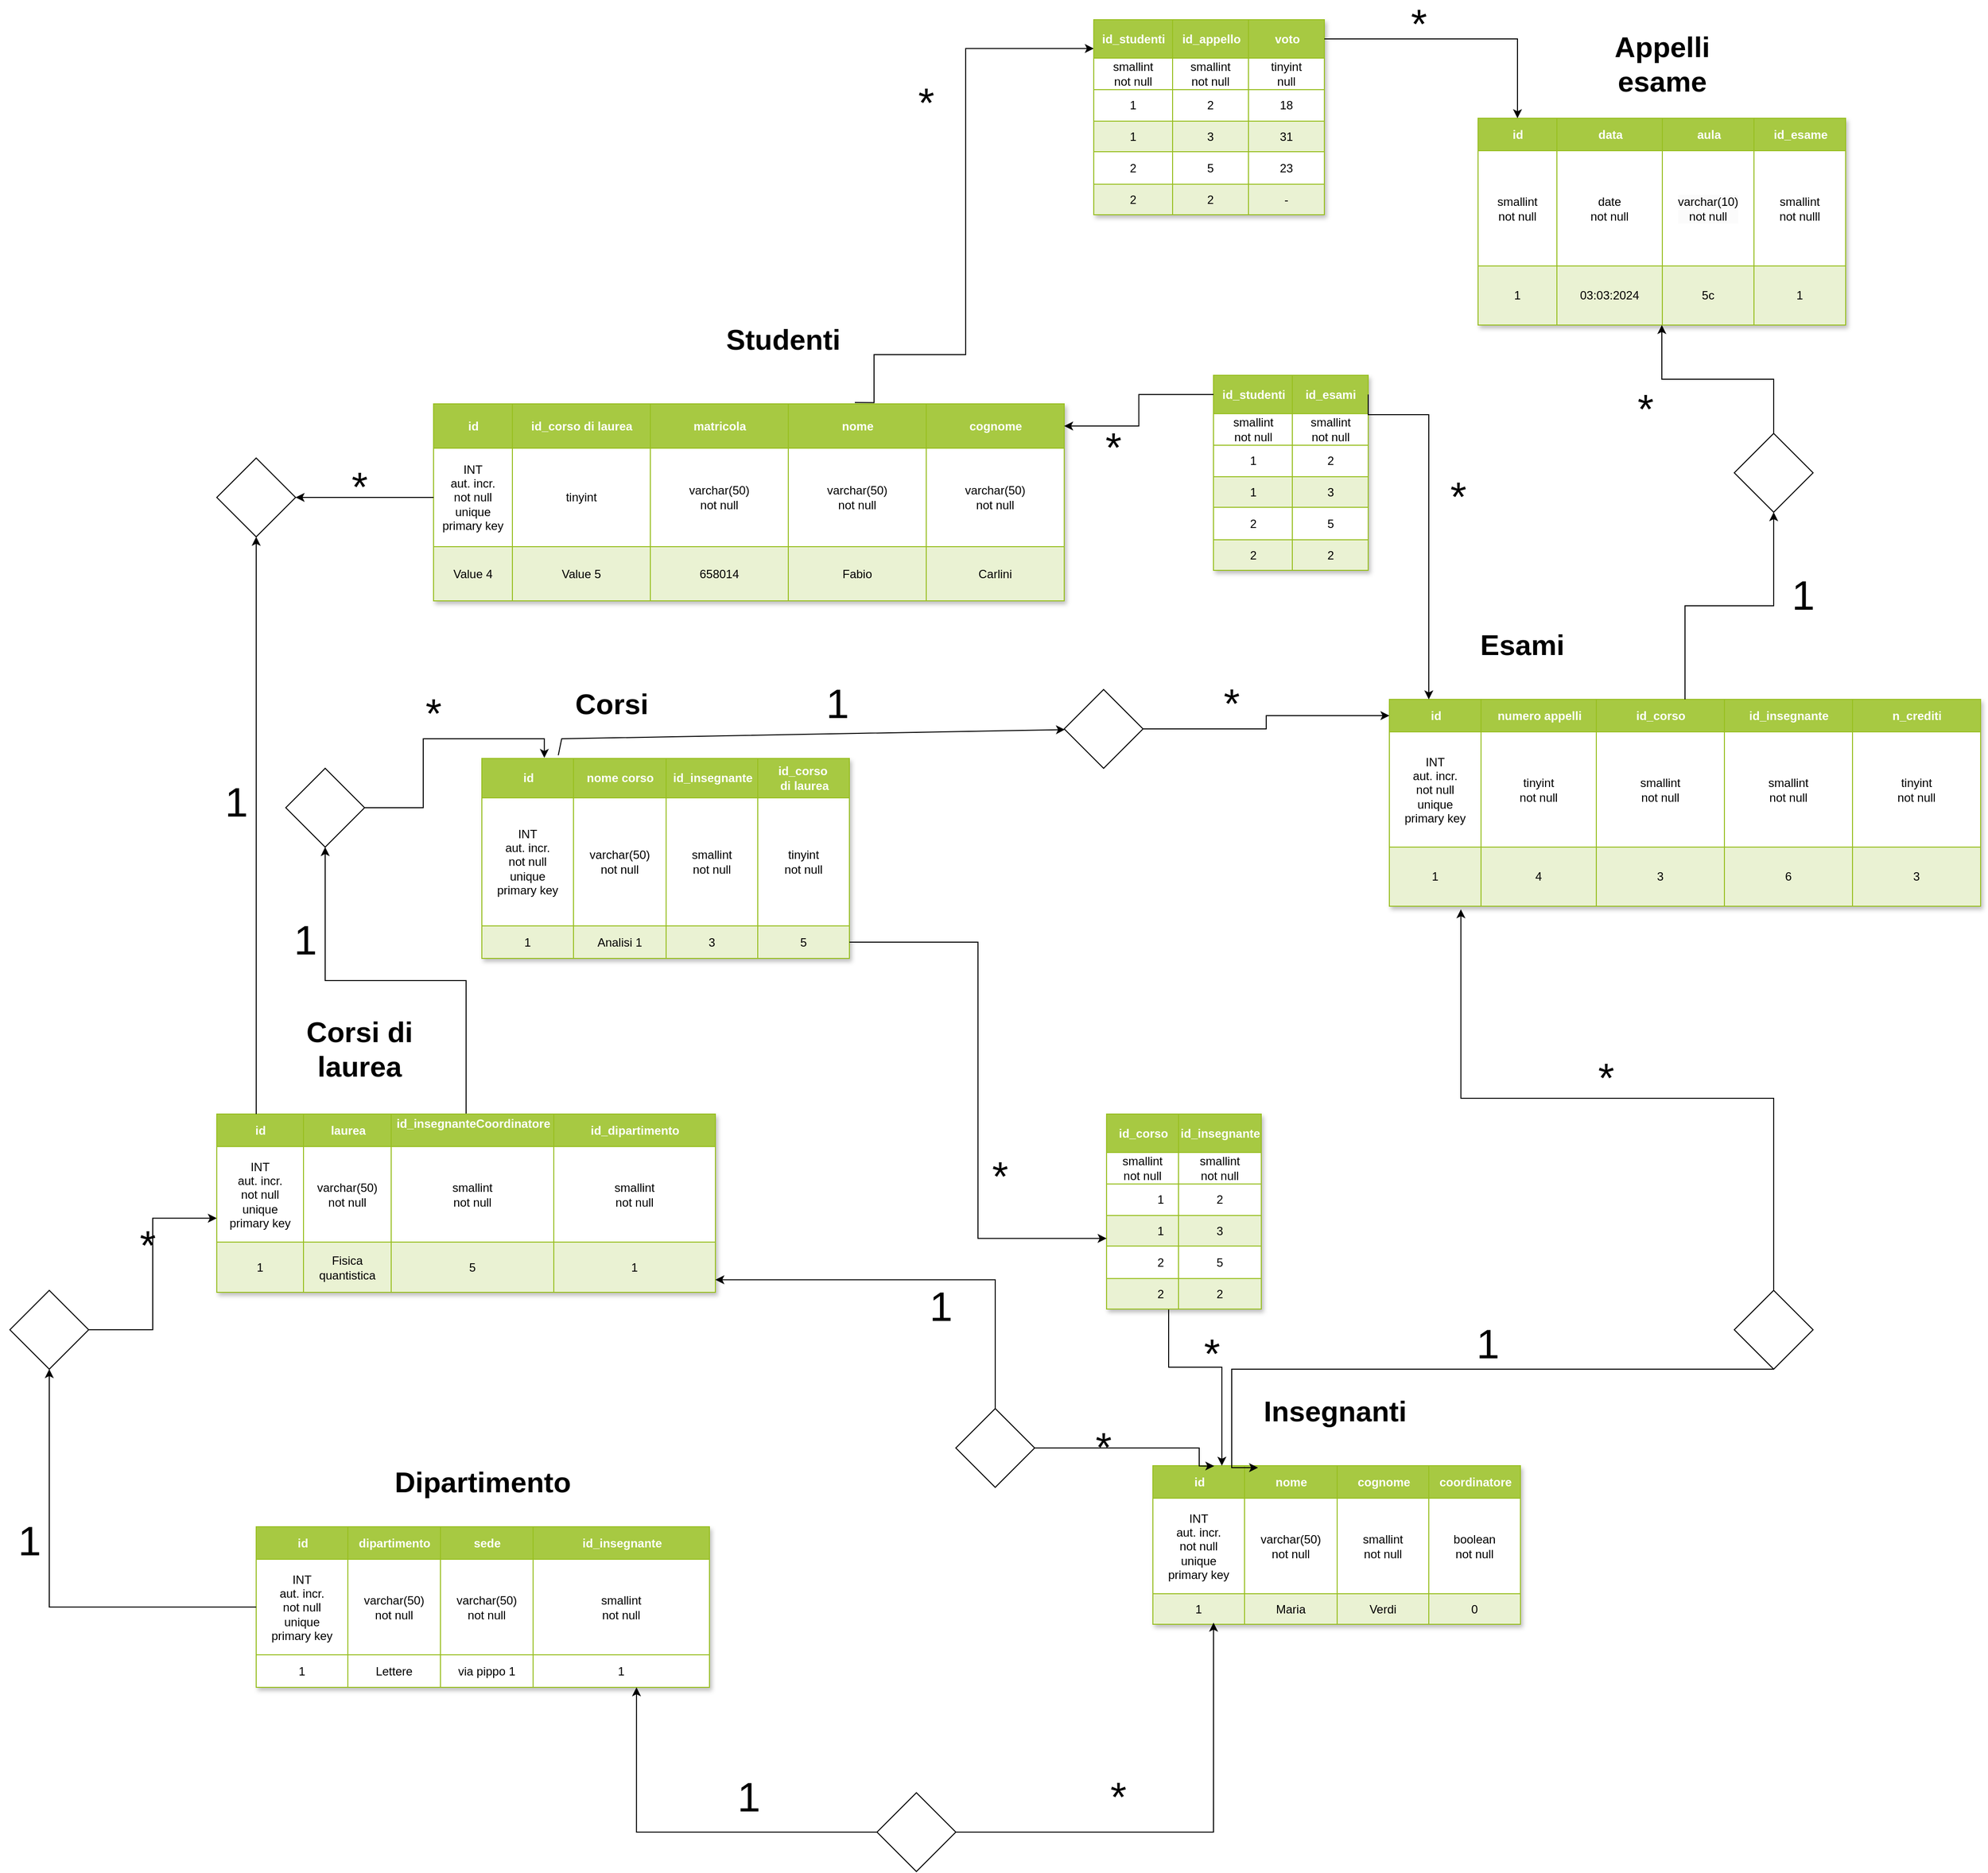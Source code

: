 <mxfile version="24.0.0" type="google">
  <diagram name="Pagina-1" id="fZRZukUXjRmjkPaLA8_j">
    <mxGraphModel grid="1" page="1" gridSize="10" guides="1" tooltips="1" connect="1" arrows="1" fold="1" pageScale="1" pageWidth="1600" pageHeight="900" math="0" shadow="0">
      <root>
        <mxCell id="0" />
        <mxCell id="1" parent="0" />
        <mxCell id="-nuvbG-J1BsIyGtJfwlY-1" value="Assets" style="childLayout=tableLayout;recursiveResize=0;strokeColor=#98bf21;fillColor=#A7C942;shadow=1;" vertex="1" parent="1">
          <mxGeometry x="600" y="360" width="460" height="163" as="geometry" />
        </mxCell>
        <mxCell id="-nuvbG-J1BsIyGtJfwlY-2" style="shape=tableRow;horizontal=0;startSize=0;swimlaneHead=0;swimlaneBody=0;top=0;left=0;bottom=0;right=0;dropTarget=0;collapsible=0;recursiveResize=0;expand=0;fontStyle=0;strokeColor=inherit;fillColor=#ffffff;" vertex="1" parent="-nuvbG-J1BsIyGtJfwlY-1">
          <mxGeometry width="460" height="33" as="geometry" />
        </mxCell>
        <mxCell id="-nuvbG-J1BsIyGtJfwlY-3" value="id" style="connectable=0;recursiveResize=0;strokeColor=inherit;fillColor=#A7C942;align=center;fontStyle=1;fontColor=#FFFFFF;html=1;" vertex="1" parent="-nuvbG-J1BsIyGtJfwlY-2">
          <mxGeometry width="93" height="33" as="geometry">
            <mxRectangle width="93" height="33" as="alternateBounds" />
          </mxGeometry>
        </mxCell>
        <mxCell id="-nuvbG-J1BsIyGtJfwlY-4" value="dipartimento" style="connectable=0;recursiveResize=0;strokeColor=inherit;fillColor=#A7C942;align=center;fontStyle=1;fontColor=#FFFFFF;html=1;" vertex="1" parent="-nuvbG-J1BsIyGtJfwlY-2">
          <mxGeometry x="93" width="94" height="33" as="geometry">
            <mxRectangle width="94" height="33" as="alternateBounds" />
          </mxGeometry>
        </mxCell>
        <mxCell id="-nuvbG-J1BsIyGtJfwlY-22" value="sede" style="connectable=0;recursiveResize=0;strokeColor=inherit;fillColor=#A7C942;align=center;fontStyle=1;fontColor=#FFFFFF;html=1;" vertex="1" parent="-nuvbG-J1BsIyGtJfwlY-2">
          <mxGeometry x="187" width="94" height="33" as="geometry">
            <mxRectangle width="94" height="33" as="alternateBounds" />
          </mxGeometry>
        </mxCell>
        <mxCell id="-nuvbG-J1BsIyGtJfwlY-50" value="id_insegnante" style="connectable=0;recursiveResize=0;strokeColor=inherit;fillColor=#A7C942;align=center;fontStyle=1;fontColor=#FFFFFF;html=1;" vertex="1" parent="-nuvbG-J1BsIyGtJfwlY-2">
          <mxGeometry x="281" width="179" height="33" as="geometry">
            <mxRectangle width="179" height="33" as="alternateBounds" />
          </mxGeometry>
        </mxCell>
        <mxCell id="-nuvbG-J1BsIyGtJfwlY-6" value="" style="shape=tableRow;horizontal=0;startSize=0;swimlaneHead=0;swimlaneBody=0;top=0;left=0;bottom=0;right=0;dropTarget=0;collapsible=0;recursiveResize=0;expand=0;fontStyle=0;strokeColor=inherit;fillColor=#ffffff;" vertex="1" parent="-nuvbG-J1BsIyGtJfwlY-1">
          <mxGeometry y="33" width="460" height="97" as="geometry" />
        </mxCell>
        <mxCell id="-nuvbG-J1BsIyGtJfwlY-7" value="INT&lt;div&gt;aut. incr.&lt;/div&gt;&lt;div&gt;not null&lt;/div&gt;&lt;div&gt;unique&lt;/div&gt;&lt;div&gt;primary key&lt;/div&gt;" style="connectable=0;recursiveResize=0;strokeColor=inherit;fillColor=inherit;align=center;whiteSpace=wrap;html=1;" vertex="1" parent="-nuvbG-J1BsIyGtJfwlY-6">
          <mxGeometry width="93" height="97" as="geometry">
            <mxRectangle width="93" height="97" as="alternateBounds" />
          </mxGeometry>
        </mxCell>
        <mxCell id="-nuvbG-J1BsIyGtJfwlY-8" value="varchar(50)&lt;div&gt;not null&lt;/div&gt;" style="connectable=0;recursiveResize=0;strokeColor=inherit;fillColor=inherit;align=center;whiteSpace=wrap;html=1;" vertex="1" parent="-nuvbG-J1BsIyGtJfwlY-6">
          <mxGeometry x="93" width="94" height="97" as="geometry">
            <mxRectangle width="94" height="97" as="alternateBounds" />
          </mxGeometry>
        </mxCell>
        <mxCell id="-nuvbG-J1BsIyGtJfwlY-23" value="varchar(50)&lt;div&gt;not null&lt;/div&gt;" style="connectable=0;recursiveResize=0;strokeColor=inherit;fillColor=inherit;align=center;whiteSpace=wrap;html=1;" vertex="1" parent="-nuvbG-J1BsIyGtJfwlY-6">
          <mxGeometry x="187" width="94" height="97" as="geometry">
            <mxRectangle width="94" height="97" as="alternateBounds" />
          </mxGeometry>
        </mxCell>
        <mxCell id="-nuvbG-J1BsIyGtJfwlY-51" value="smallint&lt;div&gt;not null&lt;/div&gt;" style="connectable=0;recursiveResize=0;strokeColor=inherit;fillColor=inherit;align=center;whiteSpace=wrap;html=1;" vertex="1" parent="-nuvbG-J1BsIyGtJfwlY-6">
          <mxGeometry x="281" width="179" height="97" as="geometry">
            <mxRectangle width="179" height="97" as="alternateBounds" />
          </mxGeometry>
        </mxCell>
        <mxCell id="-nuvbG-J1BsIyGtJfwlY-14" value="" style="shape=tableRow;horizontal=0;startSize=0;swimlaneHead=0;swimlaneBody=0;top=0;left=0;bottom=0;right=0;dropTarget=0;collapsible=0;recursiveResize=0;expand=0;fontStyle=0;strokeColor=inherit;fillColor=#ffffff;" vertex="1" parent="-nuvbG-J1BsIyGtJfwlY-1">
          <mxGeometry y="130" width="460" height="33" as="geometry" />
        </mxCell>
        <mxCell id="-nuvbG-J1BsIyGtJfwlY-15" value="1" style="connectable=0;recursiveResize=0;strokeColor=inherit;fillColor=inherit;fontStyle=0;align=center;whiteSpace=wrap;html=1;" vertex="1" parent="-nuvbG-J1BsIyGtJfwlY-14">
          <mxGeometry width="93" height="33" as="geometry">
            <mxRectangle width="93" height="33" as="alternateBounds" />
          </mxGeometry>
        </mxCell>
        <mxCell id="-nuvbG-J1BsIyGtJfwlY-16" value="Lettere" style="connectable=0;recursiveResize=0;strokeColor=inherit;fillColor=inherit;fontStyle=0;align=center;whiteSpace=wrap;html=1;" vertex="1" parent="-nuvbG-J1BsIyGtJfwlY-14">
          <mxGeometry x="93" width="94" height="33" as="geometry">
            <mxRectangle width="94" height="33" as="alternateBounds" />
          </mxGeometry>
        </mxCell>
        <mxCell id="-nuvbG-J1BsIyGtJfwlY-24" value="via pippo 1" style="connectable=0;recursiveResize=0;strokeColor=inherit;fillColor=inherit;fontStyle=0;align=center;whiteSpace=wrap;html=1;" vertex="1" parent="-nuvbG-J1BsIyGtJfwlY-14">
          <mxGeometry x="187" width="94" height="33" as="geometry">
            <mxRectangle width="94" height="33" as="alternateBounds" />
          </mxGeometry>
        </mxCell>
        <mxCell id="-nuvbG-J1BsIyGtJfwlY-52" value="1" style="connectable=0;recursiveResize=0;strokeColor=inherit;fillColor=inherit;fontStyle=0;align=center;whiteSpace=wrap;html=1;" vertex="1" parent="-nuvbG-J1BsIyGtJfwlY-14">
          <mxGeometry x="281" width="179" height="33" as="geometry">
            <mxRectangle width="179" height="33" as="alternateBounds" />
          </mxGeometry>
        </mxCell>
        <mxCell id="-nuvbG-J1BsIyGtJfwlY-49" style="edgeStyle=orthogonalEdgeStyle;rounded=0;orthogonalLoop=1;jettySize=auto;html=1;entryX=0;entryY=0.75;entryDx=0;entryDy=0;" edge="1" parent="1" source="-nuvbG-J1BsIyGtJfwlY-26" target="-nuvbG-J1BsIyGtJfwlY-33">
          <mxGeometry relative="1" as="geometry" />
        </mxCell>
        <mxCell id="-nuvbG-J1BsIyGtJfwlY-26" value="" style="rhombus;whiteSpace=wrap;html=1;" vertex="1" parent="1">
          <mxGeometry x="350" y="120" width="80" height="80" as="geometry" />
        </mxCell>
        <mxCell id="-nuvbG-J1BsIyGtJfwlY-27" style="edgeStyle=orthogonalEdgeStyle;rounded=0;orthogonalLoop=1;jettySize=auto;html=1;entryX=0.5;entryY=1;entryDx=0;entryDy=0;" edge="1" parent="1" source="-nuvbG-J1BsIyGtJfwlY-6" target="-nuvbG-J1BsIyGtJfwlY-26">
          <mxGeometry relative="1" as="geometry" />
        </mxCell>
        <mxCell id="4iyVWw2jTmYcL7p64by--120" style="edgeStyle=orthogonalEdgeStyle;rounded=0;orthogonalLoop=1;jettySize=auto;html=1;" edge="1" parent="1" source="-nuvbG-J1BsIyGtJfwlY-28" target="4iyVWw2jTmYcL7p64by--119">
          <mxGeometry relative="1" as="geometry" />
        </mxCell>
        <mxCell id="-nuvbG-J1BsIyGtJfwlY-28" value="" style="childLayout=tableLayout;recursiveResize=0;strokeColor=#98bf21;fillColor=#A7C942;shadow=1;" vertex="1" parent="1">
          <mxGeometry x="560" y="-59" width="506" height="181" as="geometry" />
        </mxCell>
        <mxCell id="-nuvbG-J1BsIyGtJfwlY-29" style="shape=tableRow;horizontal=0;startSize=0;swimlaneHead=0;swimlaneBody=0;top=0;left=0;bottom=0;right=0;dropTarget=0;collapsible=0;recursiveResize=0;expand=0;fontStyle=0;strokeColor=inherit;fillColor=#ffffff;" vertex="1" parent="-nuvbG-J1BsIyGtJfwlY-28">
          <mxGeometry width="506" height="33" as="geometry" />
        </mxCell>
        <mxCell id="-nuvbG-J1BsIyGtJfwlY-30" value="id" style="connectable=0;recursiveResize=0;strokeColor=inherit;fillColor=#A7C942;align=center;fontStyle=1;fontColor=#FFFFFF;html=1;" vertex="1" parent="-nuvbG-J1BsIyGtJfwlY-29">
          <mxGeometry width="88" height="33" as="geometry">
            <mxRectangle width="88" height="33" as="alternateBounds" />
          </mxGeometry>
        </mxCell>
        <mxCell id="-nuvbG-J1BsIyGtJfwlY-31" value="laurea" style="connectable=0;recursiveResize=0;strokeColor=inherit;fillColor=#A7C942;align=center;fontStyle=1;fontColor=#FFFFFF;html=1;" vertex="1" parent="-nuvbG-J1BsIyGtJfwlY-29">
          <mxGeometry x="88" width="89" height="33" as="geometry">
            <mxRectangle width="89" height="33" as="alternateBounds" />
          </mxGeometry>
        </mxCell>
        <mxCell id="-nuvbG-J1BsIyGtJfwlY-32" value="id_insegnanteCoordinatore&lt;div&gt;&lt;br&gt;&lt;/div&gt;" style="connectable=0;recursiveResize=0;strokeColor=inherit;fillColor=#A7C942;align=center;fontStyle=1;fontColor=#FFFFFF;html=1;" vertex="1" parent="-nuvbG-J1BsIyGtJfwlY-29">
          <mxGeometry x="177" width="165" height="33" as="geometry">
            <mxRectangle width="165" height="33" as="alternateBounds" />
          </mxGeometry>
        </mxCell>
        <mxCell id="F7pbaVCU8h6DZoXCo7lW-26" value="id_dipartimento" style="connectable=0;recursiveResize=0;strokeColor=inherit;fillColor=#A7C942;align=center;fontStyle=1;fontColor=#FFFFFF;html=1;" vertex="1" parent="-nuvbG-J1BsIyGtJfwlY-29">
          <mxGeometry x="342" width="164" height="33" as="geometry">
            <mxRectangle width="164" height="33" as="alternateBounds" />
          </mxGeometry>
        </mxCell>
        <mxCell id="-nuvbG-J1BsIyGtJfwlY-33" value="" style="shape=tableRow;horizontal=0;startSize=0;swimlaneHead=0;swimlaneBody=0;top=0;left=0;bottom=0;right=0;dropTarget=0;collapsible=0;recursiveResize=0;expand=0;fontStyle=0;strokeColor=inherit;fillColor=#ffffff;" vertex="1" parent="-nuvbG-J1BsIyGtJfwlY-28">
          <mxGeometry y="33" width="506" height="97" as="geometry" />
        </mxCell>
        <mxCell id="-nuvbG-J1BsIyGtJfwlY-34" value="INT&lt;div&gt;aut. incr.&lt;/div&gt;&lt;div&gt;not null&lt;/div&gt;&lt;div&gt;unique&lt;/div&gt;&lt;div&gt;primary key&lt;/div&gt;" style="connectable=0;recursiveResize=0;strokeColor=inherit;fillColor=inherit;align=center;whiteSpace=wrap;html=1;" vertex="1" parent="-nuvbG-J1BsIyGtJfwlY-33">
          <mxGeometry width="88" height="97" as="geometry">
            <mxRectangle width="88" height="97" as="alternateBounds" />
          </mxGeometry>
        </mxCell>
        <mxCell id="-nuvbG-J1BsIyGtJfwlY-35" value="varchar(50)&lt;div&gt;not null&lt;/div&gt;" style="connectable=0;recursiveResize=0;strokeColor=inherit;fillColor=inherit;align=center;whiteSpace=wrap;html=1;" vertex="1" parent="-nuvbG-J1BsIyGtJfwlY-33">
          <mxGeometry x="88" width="89" height="97" as="geometry">
            <mxRectangle width="89" height="97" as="alternateBounds" />
          </mxGeometry>
        </mxCell>
        <mxCell id="-nuvbG-J1BsIyGtJfwlY-36" value="smallint&lt;div&gt;not null&lt;/div&gt;" style="connectable=0;recursiveResize=0;strokeColor=inherit;fillColor=inherit;align=center;whiteSpace=wrap;html=1;" vertex="1" parent="-nuvbG-J1BsIyGtJfwlY-33">
          <mxGeometry x="177" width="165" height="97" as="geometry">
            <mxRectangle width="165" height="97" as="alternateBounds" />
          </mxGeometry>
        </mxCell>
        <mxCell id="F7pbaVCU8h6DZoXCo7lW-27" value="smallint&lt;div&gt;not null&lt;/div&gt;" style="connectable=0;recursiveResize=0;strokeColor=inherit;fillColor=inherit;align=center;whiteSpace=wrap;html=1;" vertex="1" parent="-nuvbG-J1BsIyGtJfwlY-33">
          <mxGeometry x="342" width="164" height="97" as="geometry">
            <mxRectangle width="164" height="97" as="alternateBounds" />
          </mxGeometry>
        </mxCell>
        <mxCell id="-nuvbG-J1BsIyGtJfwlY-37" value="" style="shape=tableRow;horizontal=0;startSize=0;swimlaneHead=0;swimlaneBody=0;top=0;left=0;bottom=0;right=0;dropTarget=0;collapsible=0;recursiveResize=0;expand=0;fontStyle=1;strokeColor=inherit;fillColor=#EAF2D3;" vertex="1" parent="-nuvbG-J1BsIyGtJfwlY-28">
          <mxGeometry y="130" width="506" height="51" as="geometry" />
        </mxCell>
        <mxCell id="-nuvbG-J1BsIyGtJfwlY-38" value="1" style="connectable=0;recursiveResize=0;strokeColor=inherit;fillColor=inherit;whiteSpace=wrap;html=1;" vertex="1" parent="-nuvbG-J1BsIyGtJfwlY-37">
          <mxGeometry width="88" height="51" as="geometry">
            <mxRectangle width="88" height="51" as="alternateBounds" />
          </mxGeometry>
        </mxCell>
        <mxCell id="-nuvbG-J1BsIyGtJfwlY-39" value="Fisica quantistica" style="connectable=0;recursiveResize=0;strokeColor=inherit;fillColor=inherit;whiteSpace=wrap;html=1;" vertex="1" parent="-nuvbG-J1BsIyGtJfwlY-37">
          <mxGeometry x="88" width="89" height="51" as="geometry">
            <mxRectangle width="89" height="51" as="alternateBounds" />
          </mxGeometry>
        </mxCell>
        <mxCell id="-nuvbG-J1BsIyGtJfwlY-40" value="5" style="connectable=0;recursiveResize=0;strokeColor=inherit;fillColor=inherit;whiteSpace=wrap;html=1;" vertex="1" parent="-nuvbG-J1BsIyGtJfwlY-37">
          <mxGeometry x="177" width="165" height="51" as="geometry">
            <mxRectangle width="165" height="51" as="alternateBounds" />
          </mxGeometry>
        </mxCell>
        <mxCell id="F7pbaVCU8h6DZoXCo7lW-28" value="1" style="connectable=0;recursiveResize=0;strokeColor=inherit;fillColor=inherit;whiteSpace=wrap;html=1;" vertex="1" parent="-nuvbG-J1BsIyGtJfwlY-37">
          <mxGeometry x="342" width="164" height="51" as="geometry">
            <mxRectangle width="164" height="51" as="alternateBounds" />
          </mxGeometry>
        </mxCell>
        <mxCell id="4iyVWw2jTmYcL7p64by--1" value="Dipartimento" style="text;strokeColor=none;align=center;fillColor=none;html=1;verticalAlign=middle;whiteSpace=wrap;rounded=0;fontSize=29;fontStyle=1" vertex="1" parent="1">
          <mxGeometry x="800" y="300" width="60" height="30" as="geometry" />
        </mxCell>
        <mxCell id="4iyVWw2jTmYcL7p64by--2" value="Corsi di laurea" style="text;strokeColor=none;align=center;fillColor=none;html=1;verticalAlign=middle;whiteSpace=wrap;rounded=0;fontSize=29;fontStyle=1" vertex="1" parent="1">
          <mxGeometry x="630" y="-140" width="150" height="30" as="geometry" />
        </mxCell>
        <mxCell id="4iyVWw2jTmYcL7p64by--3" value="Assets" style="childLayout=tableLayout;recursiveResize=0;strokeColor=#98bf21;fillColor=#A7C942;shadow=1;" vertex="1" parent="1">
          <mxGeometry x="829" y="-420" width="373" height="203" as="geometry" />
        </mxCell>
        <mxCell id="4iyVWw2jTmYcL7p64by--4" style="shape=tableRow;horizontal=0;startSize=0;swimlaneHead=0;swimlaneBody=0;top=0;left=0;bottom=0;right=0;dropTarget=0;collapsible=0;recursiveResize=0;expand=0;fontStyle=0;strokeColor=inherit;fillColor=#ffffff;" vertex="1" parent="4iyVWw2jTmYcL7p64by--3">
          <mxGeometry width="373" height="40" as="geometry" />
        </mxCell>
        <mxCell id="4iyVWw2jTmYcL7p64by--5" value="id" style="connectable=0;recursiveResize=0;strokeColor=inherit;fillColor=#A7C942;align=center;fontStyle=1;fontColor=#FFFFFF;html=1;" vertex="1" parent="4iyVWw2jTmYcL7p64by--4">
          <mxGeometry width="93" height="40" as="geometry">
            <mxRectangle width="93" height="40" as="alternateBounds" />
          </mxGeometry>
        </mxCell>
        <mxCell id="4iyVWw2jTmYcL7p64by--6" value="nome corso" style="connectable=0;recursiveResize=0;strokeColor=inherit;fillColor=#A7C942;align=center;fontStyle=1;fontColor=#FFFFFF;html=1;" vertex="1" parent="4iyVWw2jTmYcL7p64by--4">
          <mxGeometry x="93" width="94" height="40" as="geometry">
            <mxRectangle width="94" height="40" as="alternateBounds" />
          </mxGeometry>
        </mxCell>
        <mxCell id="4iyVWw2jTmYcL7p64by--7" value="id_insegnante" style="connectable=0;recursiveResize=0;strokeColor=inherit;fillColor=#A7C942;align=center;fontStyle=1;fontColor=#FFFFFF;html=1;" vertex="1" parent="4iyVWw2jTmYcL7p64by--4">
          <mxGeometry x="187" width="93" height="40" as="geometry">
            <mxRectangle width="93" height="40" as="alternateBounds" />
          </mxGeometry>
        </mxCell>
        <mxCell id="V6I4VdBzCqFRP2mT3kpE-1" value="id_corso&amp;nbsp;&lt;div&gt;di laurea&lt;/div&gt;" style="connectable=0;recursiveResize=0;strokeColor=inherit;fillColor=#A7C942;align=center;fontStyle=1;fontColor=#FFFFFF;html=1;" vertex="1" parent="4iyVWw2jTmYcL7p64by--4">
          <mxGeometry x="280" width="93" height="40" as="geometry">
            <mxRectangle width="93" height="40" as="alternateBounds" />
          </mxGeometry>
        </mxCell>
        <mxCell id="4iyVWw2jTmYcL7p64by--8" value="" style="shape=tableRow;horizontal=0;startSize=0;swimlaneHead=0;swimlaneBody=0;top=0;left=0;bottom=0;right=0;dropTarget=0;collapsible=0;recursiveResize=0;expand=0;fontStyle=0;strokeColor=inherit;fillColor=#ffffff;" vertex="1" parent="4iyVWw2jTmYcL7p64by--3">
          <mxGeometry y="40" width="373" height="130" as="geometry" />
        </mxCell>
        <mxCell id="4iyVWw2jTmYcL7p64by--9" value="INT&lt;div&gt;aut. incr.&lt;/div&gt;&lt;div&gt;not null&lt;/div&gt;&lt;div&gt;unique&lt;/div&gt;&lt;div&gt;primary key&lt;/div&gt;" style="connectable=0;recursiveResize=0;strokeColor=inherit;fillColor=inherit;align=center;whiteSpace=wrap;html=1;" vertex="1" parent="4iyVWw2jTmYcL7p64by--8">
          <mxGeometry width="93" height="130" as="geometry">
            <mxRectangle width="93" height="130" as="alternateBounds" />
          </mxGeometry>
        </mxCell>
        <mxCell id="4iyVWw2jTmYcL7p64by--10" value="varchar(50)&lt;div&gt;not null&lt;/div&gt;" style="connectable=0;recursiveResize=0;strokeColor=inherit;fillColor=inherit;align=center;whiteSpace=wrap;html=1;" vertex="1" parent="4iyVWw2jTmYcL7p64by--8">
          <mxGeometry x="93" width="94" height="130" as="geometry">
            <mxRectangle width="94" height="130" as="alternateBounds" />
          </mxGeometry>
        </mxCell>
        <mxCell id="4iyVWw2jTmYcL7p64by--11" value="smallint&lt;div&gt;not null&lt;/div&gt;" style="connectable=0;recursiveResize=0;strokeColor=inherit;fillColor=inherit;align=center;whiteSpace=wrap;html=1;" vertex="1" parent="4iyVWw2jTmYcL7p64by--8">
          <mxGeometry x="187" width="93" height="130" as="geometry">
            <mxRectangle width="93" height="130" as="alternateBounds" />
          </mxGeometry>
        </mxCell>
        <mxCell id="V6I4VdBzCqFRP2mT3kpE-2" value="tinyint&lt;div&gt;not null&lt;/div&gt;" style="connectable=0;recursiveResize=0;strokeColor=inherit;fillColor=inherit;align=center;whiteSpace=wrap;html=1;" vertex="1" parent="4iyVWw2jTmYcL7p64by--8">
          <mxGeometry x="280" width="93" height="130" as="geometry">
            <mxRectangle width="93" height="130" as="alternateBounds" />
          </mxGeometry>
        </mxCell>
        <mxCell id="4iyVWw2jTmYcL7p64by--12" value="" style="shape=tableRow;horizontal=0;startSize=0;swimlaneHead=0;swimlaneBody=0;top=0;left=0;bottom=0;right=0;dropTarget=0;collapsible=0;recursiveResize=0;expand=0;fontStyle=1;strokeColor=inherit;fillColor=#EAF2D3;" vertex="1" parent="4iyVWw2jTmYcL7p64by--3">
          <mxGeometry y="170" width="373" height="33" as="geometry" />
        </mxCell>
        <mxCell id="4iyVWw2jTmYcL7p64by--13" value="1" style="connectable=0;recursiveResize=0;strokeColor=inherit;fillColor=inherit;whiteSpace=wrap;html=1;" vertex="1" parent="4iyVWw2jTmYcL7p64by--12">
          <mxGeometry width="93" height="33" as="geometry">
            <mxRectangle width="93" height="33" as="alternateBounds" />
          </mxGeometry>
        </mxCell>
        <mxCell id="4iyVWw2jTmYcL7p64by--14" value="Analisi 1" style="connectable=0;recursiveResize=0;strokeColor=inherit;fillColor=inherit;whiteSpace=wrap;html=1;" vertex="1" parent="4iyVWw2jTmYcL7p64by--12">
          <mxGeometry x="93" width="94" height="33" as="geometry">
            <mxRectangle width="94" height="33" as="alternateBounds" />
          </mxGeometry>
        </mxCell>
        <mxCell id="4iyVWw2jTmYcL7p64by--15" value="3" style="connectable=0;recursiveResize=0;strokeColor=inherit;fillColor=inherit;whiteSpace=wrap;html=1;" vertex="1" parent="4iyVWw2jTmYcL7p64by--12">
          <mxGeometry x="187" width="93" height="33" as="geometry">
            <mxRectangle width="93" height="33" as="alternateBounds" />
          </mxGeometry>
        </mxCell>
        <mxCell id="V6I4VdBzCqFRP2mT3kpE-3" value="5" style="connectable=0;recursiveResize=0;strokeColor=inherit;fillColor=inherit;whiteSpace=wrap;html=1;" vertex="1" parent="4iyVWw2jTmYcL7p64by--12">
          <mxGeometry x="280" width="93" height="33" as="geometry">
            <mxRectangle width="93" height="33" as="alternateBounds" />
          </mxGeometry>
        </mxCell>
        <mxCell id="4iyVWw2jTmYcL7p64by--24" value="Corsi&amp;nbsp;" style="text;strokeColor=none;align=center;fillColor=none;html=1;verticalAlign=middle;whiteSpace=wrap;rounded=0;fontSize=29;fontStyle=1" vertex="1" parent="1">
          <mxGeometry x="870" y="-490" width="190" height="30" as="geometry" />
        </mxCell>
        <mxCell id="4iyVWw2jTmYcL7p64by--25" value="Assets" style="childLayout=tableLayout;recursiveResize=0;strokeColor=#98bf21;fillColor=#A7C942;shadow=1;" vertex="1" parent="1">
          <mxGeometry x="1750" y="-480" width="600" height="210" as="geometry" />
        </mxCell>
        <mxCell id="4iyVWw2jTmYcL7p64by--26" style="shape=tableRow;horizontal=0;startSize=0;swimlaneHead=0;swimlaneBody=0;top=0;left=0;bottom=0;right=0;dropTarget=0;collapsible=0;recursiveResize=0;expand=0;fontStyle=0;strokeColor=inherit;fillColor=#ffffff;" vertex="1" parent="4iyVWw2jTmYcL7p64by--25">
          <mxGeometry width="600" height="33" as="geometry" />
        </mxCell>
        <mxCell id="4iyVWw2jTmYcL7p64by--27" value="id" style="connectable=0;recursiveResize=0;strokeColor=inherit;fillColor=#A7C942;align=center;fontStyle=1;fontColor=#FFFFFF;html=1;" vertex="1" parent="4iyVWw2jTmYcL7p64by--26">
          <mxGeometry width="93" height="33" as="geometry">
            <mxRectangle width="93" height="33" as="alternateBounds" />
          </mxGeometry>
        </mxCell>
        <mxCell id="4iyVWw2jTmYcL7p64by--28" value="numero appelli" style="connectable=0;recursiveResize=0;strokeColor=inherit;fillColor=#A7C942;align=center;fontStyle=1;fontColor=#FFFFFF;html=1;" vertex="1" parent="4iyVWw2jTmYcL7p64by--26">
          <mxGeometry x="93" width="117" height="33" as="geometry">
            <mxRectangle width="117" height="33" as="alternateBounds" />
          </mxGeometry>
        </mxCell>
        <mxCell id="4iyVWw2jTmYcL7p64by--29" value="id_corso" style="connectable=0;recursiveResize=0;strokeColor=inherit;fillColor=#A7C942;align=center;fontStyle=1;fontColor=#FFFFFF;html=1;" vertex="1" parent="4iyVWw2jTmYcL7p64by--26">
          <mxGeometry x="210" width="130" height="33" as="geometry">
            <mxRectangle width="130" height="33" as="alternateBounds" />
          </mxGeometry>
        </mxCell>
        <mxCell id="V6I4VdBzCqFRP2mT3kpE-12" value="id_insegnante" style="connectable=0;recursiveResize=0;strokeColor=inherit;fillColor=#A7C942;align=center;fontStyle=1;fontColor=#FFFFFF;html=1;" vertex="1" parent="4iyVWw2jTmYcL7p64by--26">
          <mxGeometry x="340" width="130" height="33" as="geometry">
            <mxRectangle width="130" height="33" as="alternateBounds" />
          </mxGeometry>
        </mxCell>
        <mxCell id="V6I4VdBzCqFRP2mT3kpE-80" value="n_crediti" style="connectable=0;recursiveResize=0;strokeColor=inherit;fillColor=#A7C942;align=center;fontStyle=1;fontColor=#FFFFFF;html=1;" vertex="1" parent="4iyVWw2jTmYcL7p64by--26">
          <mxGeometry x="470" width="130" height="33" as="geometry">
            <mxRectangle width="130" height="33" as="alternateBounds" />
          </mxGeometry>
        </mxCell>
        <mxCell id="4iyVWw2jTmYcL7p64by--30" value="" style="shape=tableRow;horizontal=0;startSize=0;swimlaneHead=0;swimlaneBody=0;top=0;left=0;bottom=0;right=0;dropTarget=0;collapsible=0;recursiveResize=0;expand=0;fontStyle=0;strokeColor=inherit;fillColor=#ffffff;" vertex="1" parent="4iyVWw2jTmYcL7p64by--25">
          <mxGeometry y="33" width="600" height="117" as="geometry" />
        </mxCell>
        <mxCell id="4iyVWw2jTmYcL7p64by--31" value="INT&lt;div&gt;aut. incr.&lt;/div&gt;&lt;div&gt;not null&lt;/div&gt;&lt;div&gt;unique&lt;/div&gt;&lt;div&gt;primary key&lt;/div&gt;" style="connectable=0;recursiveResize=0;strokeColor=inherit;fillColor=inherit;align=center;whiteSpace=wrap;html=1;" vertex="1" parent="4iyVWw2jTmYcL7p64by--30">
          <mxGeometry width="93" height="117" as="geometry">
            <mxRectangle width="93" height="117" as="alternateBounds" />
          </mxGeometry>
        </mxCell>
        <mxCell id="4iyVWw2jTmYcL7p64by--32" value="tinyint&lt;div&gt;not null&lt;/div&gt;" style="connectable=0;recursiveResize=0;strokeColor=inherit;fillColor=inherit;align=center;whiteSpace=wrap;html=1;" vertex="1" parent="4iyVWw2jTmYcL7p64by--30">
          <mxGeometry x="93" width="117" height="117" as="geometry">
            <mxRectangle width="117" height="117" as="alternateBounds" />
          </mxGeometry>
        </mxCell>
        <mxCell id="4iyVWw2jTmYcL7p64by--33" value="smallint&lt;div&gt;not null&lt;/div&gt;" style="connectable=0;recursiveResize=0;strokeColor=inherit;fillColor=inherit;align=center;whiteSpace=wrap;html=1;" vertex="1" parent="4iyVWw2jTmYcL7p64by--30">
          <mxGeometry x="210" width="130" height="117" as="geometry">
            <mxRectangle width="130" height="117" as="alternateBounds" />
          </mxGeometry>
        </mxCell>
        <mxCell id="V6I4VdBzCqFRP2mT3kpE-13" value="smallint&lt;div&gt;not null&lt;/div&gt;" style="connectable=0;recursiveResize=0;strokeColor=inherit;fillColor=inherit;align=center;whiteSpace=wrap;html=1;" vertex="1" parent="4iyVWw2jTmYcL7p64by--30">
          <mxGeometry x="340" width="130" height="117" as="geometry">
            <mxRectangle width="130" height="117" as="alternateBounds" />
          </mxGeometry>
        </mxCell>
        <mxCell id="V6I4VdBzCqFRP2mT3kpE-81" value="&lt;div&gt;tinyint&lt;/div&gt;&lt;div&gt;not null&lt;/div&gt;" style="connectable=0;recursiveResize=0;strokeColor=inherit;fillColor=inherit;align=center;whiteSpace=wrap;html=1;" vertex="1" parent="4iyVWw2jTmYcL7p64by--30">
          <mxGeometry x="470" width="130" height="117" as="geometry">
            <mxRectangle width="130" height="117" as="alternateBounds" />
          </mxGeometry>
        </mxCell>
        <mxCell id="4iyVWw2jTmYcL7p64by--34" value="" style="shape=tableRow;horizontal=0;startSize=0;swimlaneHead=0;swimlaneBody=0;top=0;left=0;bottom=0;right=0;dropTarget=0;collapsible=0;recursiveResize=0;expand=0;fontStyle=1;strokeColor=inherit;fillColor=#EAF2D3;" vertex="1" parent="4iyVWw2jTmYcL7p64by--25">
          <mxGeometry y="150" width="600" height="60" as="geometry" />
        </mxCell>
        <mxCell id="4iyVWw2jTmYcL7p64by--35" value="1" style="connectable=0;recursiveResize=0;strokeColor=inherit;fillColor=inherit;whiteSpace=wrap;html=1;" vertex="1" parent="4iyVWw2jTmYcL7p64by--34">
          <mxGeometry width="93" height="60" as="geometry">
            <mxRectangle width="93" height="60" as="alternateBounds" />
          </mxGeometry>
        </mxCell>
        <mxCell id="4iyVWw2jTmYcL7p64by--36" value="4" style="connectable=0;recursiveResize=0;strokeColor=inherit;fillColor=inherit;whiteSpace=wrap;html=1;" vertex="1" parent="4iyVWw2jTmYcL7p64by--34">
          <mxGeometry x="93" width="117" height="60" as="geometry">
            <mxRectangle width="117" height="60" as="alternateBounds" />
          </mxGeometry>
        </mxCell>
        <mxCell id="4iyVWw2jTmYcL7p64by--37" value="3" style="connectable=0;recursiveResize=0;strokeColor=inherit;fillColor=inherit;whiteSpace=wrap;html=1;" vertex="1" parent="4iyVWw2jTmYcL7p64by--34">
          <mxGeometry x="210" width="130" height="60" as="geometry">
            <mxRectangle width="130" height="60" as="alternateBounds" />
          </mxGeometry>
        </mxCell>
        <mxCell id="V6I4VdBzCqFRP2mT3kpE-14" value="6" style="connectable=0;recursiveResize=0;strokeColor=inherit;fillColor=inherit;whiteSpace=wrap;html=1;" vertex="1" parent="4iyVWw2jTmYcL7p64by--34">
          <mxGeometry x="340" width="130" height="60" as="geometry">
            <mxRectangle width="130" height="60" as="alternateBounds" />
          </mxGeometry>
        </mxCell>
        <mxCell id="V6I4VdBzCqFRP2mT3kpE-82" value="3" style="connectable=0;recursiveResize=0;strokeColor=inherit;fillColor=inherit;whiteSpace=wrap;html=1;" vertex="1" parent="4iyVWw2jTmYcL7p64by--34">
          <mxGeometry x="470" width="130" height="60" as="geometry">
            <mxRectangle width="130" height="60" as="alternateBounds" />
          </mxGeometry>
        </mxCell>
        <mxCell id="4iyVWw2jTmYcL7p64by--46" value="Esami" style="text;strokeColor=none;align=center;fillColor=none;html=1;verticalAlign=middle;whiteSpace=wrap;rounded=0;fontSize=29;fontStyle=1" vertex="1" parent="1">
          <mxGeometry x="1790" y="-550" width="190" height="30" as="geometry" />
        </mxCell>
        <mxCell id="4iyVWw2jTmYcL7p64by--47" value="Assets" style="childLayout=tableLayout;recursiveResize=0;strokeColor=#98bf21;fillColor=#A7C942;shadow=1;" vertex="1" parent="1">
          <mxGeometry x="1510" y="298" width="373" height="161" as="geometry" />
        </mxCell>
        <mxCell id="4iyVWw2jTmYcL7p64by--48" style="shape=tableRow;horizontal=0;startSize=0;swimlaneHead=0;swimlaneBody=0;top=0;left=0;bottom=0;right=0;dropTarget=0;collapsible=0;recursiveResize=0;expand=0;fontStyle=0;strokeColor=inherit;fillColor=#ffffff;" vertex="1" parent="4iyVWw2jTmYcL7p64by--47">
          <mxGeometry width="373" height="33" as="geometry" />
        </mxCell>
        <mxCell id="4iyVWw2jTmYcL7p64by--49" value="id" style="connectable=0;recursiveResize=0;strokeColor=inherit;fillColor=#A7C942;align=center;fontStyle=1;fontColor=#FFFFFF;html=1;" vertex="1" parent="4iyVWw2jTmYcL7p64by--48">
          <mxGeometry width="93" height="33" as="geometry">
            <mxRectangle width="93" height="33" as="alternateBounds" />
          </mxGeometry>
        </mxCell>
        <mxCell id="4iyVWw2jTmYcL7p64by--50" value="nome" style="connectable=0;recursiveResize=0;strokeColor=inherit;fillColor=#A7C942;align=center;fontStyle=1;fontColor=#FFFFFF;html=1;" vertex="1" parent="4iyVWw2jTmYcL7p64by--48">
          <mxGeometry x="93" width="94" height="33" as="geometry">
            <mxRectangle width="94" height="33" as="alternateBounds" />
          </mxGeometry>
        </mxCell>
        <mxCell id="4iyVWw2jTmYcL7p64by--51" value="cognome" style="connectable=0;recursiveResize=0;strokeColor=inherit;fillColor=#A7C942;align=center;fontStyle=1;fontColor=#FFFFFF;html=1;" vertex="1" parent="4iyVWw2jTmYcL7p64by--48">
          <mxGeometry x="187" width="93" height="33" as="geometry">
            <mxRectangle width="93" height="33" as="alternateBounds" />
          </mxGeometry>
        </mxCell>
        <mxCell id="Vh8Hb5-oKmumb46MRRYU-6" value="coordinatore" style="connectable=0;recursiveResize=0;strokeColor=inherit;fillColor=#A7C942;align=center;fontStyle=1;fontColor=#FFFFFF;html=1;" vertex="1" parent="4iyVWw2jTmYcL7p64by--48">
          <mxGeometry x="280" width="93" height="33" as="geometry">
            <mxRectangle width="93" height="33" as="alternateBounds" />
          </mxGeometry>
        </mxCell>
        <mxCell id="4iyVWw2jTmYcL7p64by--52" value="" style="shape=tableRow;horizontal=0;startSize=0;swimlaneHead=0;swimlaneBody=0;top=0;left=0;bottom=0;right=0;dropTarget=0;collapsible=0;recursiveResize=0;expand=0;fontStyle=0;strokeColor=inherit;fillColor=#ffffff;" vertex="1" parent="4iyVWw2jTmYcL7p64by--47">
          <mxGeometry y="33" width="373" height="97" as="geometry" />
        </mxCell>
        <mxCell id="4iyVWw2jTmYcL7p64by--53" value="INT&lt;div&gt;aut. incr.&lt;/div&gt;&lt;div&gt;not null&lt;/div&gt;&lt;div&gt;unique&lt;/div&gt;&lt;div&gt;primary key&lt;/div&gt;" style="connectable=0;recursiveResize=0;strokeColor=inherit;fillColor=inherit;align=center;whiteSpace=wrap;html=1;" vertex="1" parent="4iyVWw2jTmYcL7p64by--52">
          <mxGeometry width="93" height="97" as="geometry">
            <mxRectangle width="93" height="97" as="alternateBounds" />
          </mxGeometry>
        </mxCell>
        <mxCell id="4iyVWw2jTmYcL7p64by--54" value="varchar(50)&lt;div&gt;not null&lt;/div&gt;" style="connectable=0;recursiveResize=0;strokeColor=inherit;fillColor=inherit;align=center;whiteSpace=wrap;html=1;" vertex="1" parent="4iyVWw2jTmYcL7p64by--52">
          <mxGeometry x="93" width="94" height="97" as="geometry">
            <mxRectangle width="94" height="97" as="alternateBounds" />
          </mxGeometry>
        </mxCell>
        <mxCell id="4iyVWw2jTmYcL7p64by--55" value="smallint&lt;br&gt;not null" style="connectable=0;recursiveResize=0;strokeColor=inherit;fillColor=inherit;align=center;whiteSpace=wrap;html=1;" vertex="1" parent="4iyVWw2jTmYcL7p64by--52">
          <mxGeometry x="187" width="93" height="97" as="geometry">
            <mxRectangle width="93" height="97" as="alternateBounds" />
          </mxGeometry>
        </mxCell>
        <mxCell id="Vh8Hb5-oKmumb46MRRYU-7" value="boolean&lt;div&gt;not null&lt;/div&gt;" style="connectable=0;recursiveResize=0;strokeColor=inherit;fillColor=inherit;align=center;whiteSpace=wrap;html=1;" vertex="1" parent="4iyVWw2jTmYcL7p64by--52">
          <mxGeometry x="280" width="93" height="97" as="geometry">
            <mxRectangle width="93" height="97" as="alternateBounds" />
          </mxGeometry>
        </mxCell>
        <mxCell id="4iyVWw2jTmYcL7p64by--56" value="" style="shape=tableRow;horizontal=0;startSize=0;swimlaneHead=0;swimlaneBody=0;top=0;left=0;bottom=0;right=0;dropTarget=0;collapsible=0;recursiveResize=0;expand=0;fontStyle=1;strokeColor=inherit;fillColor=#EAF2D3;" vertex="1" parent="4iyVWw2jTmYcL7p64by--47">
          <mxGeometry y="130" width="373" height="31" as="geometry" />
        </mxCell>
        <mxCell id="4iyVWw2jTmYcL7p64by--57" value="1" style="connectable=0;recursiveResize=0;strokeColor=inherit;fillColor=inherit;whiteSpace=wrap;html=1;" vertex="1" parent="4iyVWw2jTmYcL7p64by--56">
          <mxGeometry width="93" height="31" as="geometry">
            <mxRectangle width="93" height="31" as="alternateBounds" />
          </mxGeometry>
        </mxCell>
        <mxCell id="4iyVWw2jTmYcL7p64by--58" value="Maria" style="connectable=0;recursiveResize=0;strokeColor=inherit;fillColor=inherit;whiteSpace=wrap;html=1;" vertex="1" parent="4iyVWw2jTmYcL7p64by--56">
          <mxGeometry x="93" width="94" height="31" as="geometry">
            <mxRectangle width="94" height="31" as="alternateBounds" />
          </mxGeometry>
        </mxCell>
        <mxCell id="4iyVWw2jTmYcL7p64by--59" value="Verdi" style="connectable=0;recursiveResize=0;strokeColor=inherit;fillColor=inherit;whiteSpace=wrap;html=1;" vertex="1" parent="4iyVWw2jTmYcL7p64by--56">
          <mxGeometry x="187" width="93" height="31" as="geometry">
            <mxRectangle width="93" height="31" as="alternateBounds" />
          </mxGeometry>
        </mxCell>
        <mxCell id="Vh8Hb5-oKmumb46MRRYU-8" value="0" style="connectable=0;recursiveResize=0;strokeColor=inherit;fillColor=inherit;whiteSpace=wrap;html=1;" vertex="1" parent="4iyVWw2jTmYcL7p64by--56">
          <mxGeometry x="280" width="93" height="31" as="geometry">
            <mxRectangle width="93" height="31" as="alternateBounds" />
          </mxGeometry>
        </mxCell>
        <mxCell id="4iyVWw2jTmYcL7p64by--68" value="Insegnanti" style="text;strokeColor=none;align=center;fillColor=none;html=1;verticalAlign=middle;whiteSpace=wrap;rounded=0;fontSize=29;fontStyle=1" vertex="1" parent="1">
          <mxGeometry x="1600" y="228" width="190" height="30" as="geometry" />
        </mxCell>
        <mxCell id="4iyVWw2jTmYcL7p64by--202" style="edgeStyle=orthogonalEdgeStyle;rounded=0;orthogonalLoop=1;jettySize=auto;html=1;entryX=0;entryY=0.75;entryDx=0;entryDy=0;exitX=0.668;exitY=-0.03;exitDx=0;exitDy=0;exitPerimeter=0;" edge="1" parent="1" source="4iyVWw2jTmYcL7p64by--70" target="V6I4VdBzCqFRP2mT3kpE-50">
          <mxGeometry relative="1" as="geometry">
            <Array as="points">
              <mxPoint x="1227" y="-830" />
              <mxPoint x="1320" y="-830" />
              <mxPoint x="1320" y="-1141" />
            </Array>
          </mxGeometry>
        </mxCell>
        <mxCell id="4iyVWw2jTmYcL7p64by--69" value="Assets" style="childLayout=tableLayout;recursiveResize=0;strokeColor=#98bf21;fillColor=#A7C942;shadow=1;" vertex="1" parent="1">
          <mxGeometry x="780" y="-780" width="640" height="200" as="geometry" />
        </mxCell>
        <mxCell id="4iyVWw2jTmYcL7p64by--70" style="shape=tableRow;horizontal=0;startSize=0;swimlaneHead=0;swimlaneBody=0;top=0;left=0;bottom=0;right=0;dropTarget=0;collapsible=0;recursiveResize=0;expand=0;fontStyle=0;strokeColor=inherit;fillColor=#ffffff;" vertex="1" parent="4iyVWw2jTmYcL7p64by--69">
          <mxGeometry width="640" height="45" as="geometry" />
        </mxCell>
        <mxCell id="4iyVWw2jTmYcL7p64by--71" value="id" style="connectable=0;recursiveResize=0;strokeColor=inherit;fillColor=#A7C942;align=center;fontStyle=1;fontColor=#FFFFFF;html=1;" vertex="1" parent="4iyVWw2jTmYcL7p64by--70">
          <mxGeometry width="80" height="45" as="geometry">
            <mxRectangle width="80" height="45" as="alternateBounds" />
          </mxGeometry>
        </mxCell>
        <mxCell id="4iyVWw2jTmYcL7p64by--72" value="id_corso di laurea" style="connectable=0;recursiveResize=0;strokeColor=inherit;fillColor=#A7C942;align=center;fontStyle=1;fontColor=#FFFFFF;html=1;" vertex="1" parent="4iyVWw2jTmYcL7p64by--70">
          <mxGeometry x="80" width="140" height="45" as="geometry">
            <mxRectangle width="140" height="45" as="alternateBounds" />
          </mxGeometry>
        </mxCell>
        <mxCell id="V6I4VdBzCqFRP2mT3kpE-70" value="matricola" style="connectable=0;recursiveResize=0;strokeColor=inherit;fillColor=#A7C942;align=center;fontStyle=1;fontColor=#FFFFFF;html=1;" vertex="1" parent="4iyVWw2jTmYcL7p64by--70">
          <mxGeometry x="220" width="140" height="45" as="geometry">
            <mxRectangle width="140" height="45" as="alternateBounds" />
          </mxGeometry>
        </mxCell>
        <mxCell id="V6I4VdBzCqFRP2mT3kpE-73" value="nome" style="connectable=0;recursiveResize=0;strokeColor=inherit;fillColor=#A7C942;align=center;fontStyle=1;fontColor=#FFFFFF;html=1;" vertex="1" parent="4iyVWw2jTmYcL7p64by--70">
          <mxGeometry x="360" width="140" height="45" as="geometry">
            <mxRectangle width="140" height="45" as="alternateBounds" />
          </mxGeometry>
        </mxCell>
        <mxCell id="V6I4VdBzCqFRP2mT3kpE-76" value="cognome" style="connectable=0;recursiveResize=0;strokeColor=inherit;fillColor=#A7C942;align=center;fontStyle=1;fontColor=#FFFFFF;html=1;" vertex="1" parent="4iyVWw2jTmYcL7p64by--70">
          <mxGeometry x="500" width="140" height="45" as="geometry">
            <mxRectangle width="140" height="45" as="alternateBounds" />
          </mxGeometry>
        </mxCell>
        <mxCell id="4iyVWw2jTmYcL7p64by--74" value="" style="shape=tableRow;horizontal=0;startSize=0;swimlaneHead=0;swimlaneBody=0;top=0;left=0;bottom=0;right=0;dropTarget=0;collapsible=0;recursiveResize=0;expand=0;fontStyle=0;strokeColor=inherit;fillColor=#ffffff;" vertex="1" parent="4iyVWw2jTmYcL7p64by--69">
          <mxGeometry y="45" width="640" height="100" as="geometry" />
        </mxCell>
        <mxCell id="4iyVWw2jTmYcL7p64by--75" value="INT&lt;div&gt;aut. incr.&lt;/div&gt;&lt;div&gt;not null&lt;/div&gt;&lt;div&gt;unique&lt;/div&gt;&lt;div&gt;primary key&lt;/div&gt;" style="connectable=0;recursiveResize=0;strokeColor=inherit;fillColor=inherit;align=center;whiteSpace=wrap;html=1;" vertex="1" parent="4iyVWw2jTmYcL7p64by--74">
          <mxGeometry width="80" height="100" as="geometry">
            <mxRectangle width="80" height="100" as="alternateBounds" />
          </mxGeometry>
        </mxCell>
        <mxCell id="4iyVWw2jTmYcL7p64by--76" value="tinyint" style="connectable=0;recursiveResize=0;strokeColor=inherit;fillColor=inherit;align=center;whiteSpace=wrap;html=1;" vertex="1" parent="4iyVWw2jTmYcL7p64by--74">
          <mxGeometry x="80" width="140" height="100" as="geometry">
            <mxRectangle width="140" height="100" as="alternateBounds" />
          </mxGeometry>
        </mxCell>
        <mxCell id="V6I4VdBzCqFRP2mT3kpE-71" value="varchar(50)&lt;div&gt;not null&lt;/div&gt;" style="connectable=0;recursiveResize=0;strokeColor=inherit;fillColor=inherit;align=center;whiteSpace=wrap;html=1;" vertex="1" parent="4iyVWw2jTmYcL7p64by--74">
          <mxGeometry x="220" width="140" height="100" as="geometry">
            <mxRectangle width="140" height="100" as="alternateBounds" />
          </mxGeometry>
        </mxCell>
        <mxCell id="V6I4VdBzCqFRP2mT3kpE-74" value="varchar(50)&lt;div&gt;not null&lt;/div&gt;" style="connectable=0;recursiveResize=0;strokeColor=inherit;fillColor=inherit;align=center;whiteSpace=wrap;html=1;" vertex="1" parent="4iyVWw2jTmYcL7p64by--74">
          <mxGeometry x="360" width="140" height="100" as="geometry">
            <mxRectangle width="140" height="100" as="alternateBounds" />
          </mxGeometry>
        </mxCell>
        <mxCell id="V6I4VdBzCqFRP2mT3kpE-77" value="varchar(50)&lt;div&gt;not null&lt;/div&gt;" style="connectable=0;recursiveResize=0;strokeColor=inherit;fillColor=inherit;align=center;whiteSpace=wrap;html=1;" vertex="1" parent="4iyVWw2jTmYcL7p64by--74">
          <mxGeometry x="500" width="140" height="100" as="geometry">
            <mxRectangle width="140" height="100" as="alternateBounds" />
          </mxGeometry>
        </mxCell>
        <mxCell id="4iyVWw2jTmYcL7p64by--78" value="" style="shape=tableRow;horizontal=0;startSize=0;swimlaneHead=0;swimlaneBody=0;top=0;left=0;bottom=0;right=0;dropTarget=0;collapsible=0;recursiveResize=0;expand=0;fontStyle=1;strokeColor=inherit;fillColor=#EAF2D3;" vertex="1" parent="4iyVWw2jTmYcL7p64by--69">
          <mxGeometry y="145" width="640" height="55" as="geometry" />
        </mxCell>
        <mxCell id="4iyVWw2jTmYcL7p64by--79" value="Value 4" style="connectable=0;recursiveResize=0;strokeColor=inherit;fillColor=inherit;whiteSpace=wrap;html=1;" vertex="1" parent="4iyVWw2jTmYcL7p64by--78">
          <mxGeometry width="80" height="55" as="geometry">
            <mxRectangle width="80" height="55" as="alternateBounds" />
          </mxGeometry>
        </mxCell>
        <mxCell id="4iyVWw2jTmYcL7p64by--80" value="Value 5" style="connectable=0;recursiveResize=0;strokeColor=inherit;fillColor=inherit;whiteSpace=wrap;html=1;" vertex="1" parent="4iyVWw2jTmYcL7p64by--78">
          <mxGeometry x="80" width="140" height="55" as="geometry">
            <mxRectangle width="140" height="55" as="alternateBounds" />
          </mxGeometry>
        </mxCell>
        <mxCell id="V6I4VdBzCqFRP2mT3kpE-72" value="658014" style="connectable=0;recursiveResize=0;strokeColor=inherit;fillColor=inherit;whiteSpace=wrap;html=1;" vertex="1" parent="4iyVWw2jTmYcL7p64by--78">
          <mxGeometry x="220" width="140" height="55" as="geometry">
            <mxRectangle width="140" height="55" as="alternateBounds" />
          </mxGeometry>
        </mxCell>
        <mxCell id="V6I4VdBzCqFRP2mT3kpE-75" value="Fabio" style="connectable=0;recursiveResize=0;strokeColor=inherit;fillColor=inherit;whiteSpace=wrap;html=1;" vertex="1" parent="4iyVWw2jTmYcL7p64by--78">
          <mxGeometry x="360" width="140" height="55" as="geometry">
            <mxRectangle width="140" height="55" as="alternateBounds" />
          </mxGeometry>
        </mxCell>
        <mxCell id="V6I4VdBzCqFRP2mT3kpE-78" value="Carlini" style="connectable=0;recursiveResize=0;strokeColor=inherit;fillColor=inherit;whiteSpace=wrap;html=1;" vertex="1" parent="4iyVWw2jTmYcL7p64by--78">
          <mxGeometry x="500" width="140" height="55" as="geometry">
            <mxRectangle width="140" height="55" as="alternateBounds" />
          </mxGeometry>
        </mxCell>
        <mxCell id="4iyVWw2jTmYcL7p64by--90" value="Studenti" style="text;strokeColor=none;align=center;fillColor=none;html=1;verticalAlign=middle;whiteSpace=wrap;rounded=0;fontSize=29;fontStyle=1" vertex="1" parent="1">
          <mxGeometry x="1040" y="-860" width="190" height="30" as="geometry" />
        </mxCell>
        <mxCell id="4iyVWw2jTmYcL7p64by--91" value="Assets" style="childLayout=tableLayout;recursiveResize=0;strokeColor=#98bf21;fillColor=#A7C942;shadow=1;" vertex="1" parent="1">
          <mxGeometry x="1840" y="-1070" width="373" height="210" as="geometry" />
        </mxCell>
        <mxCell id="4iyVWw2jTmYcL7p64by--92" style="shape=tableRow;horizontal=0;startSize=0;swimlaneHead=0;swimlaneBody=0;top=0;left=0;bottom=0;right=0;dropTarget=0;collapsible=0;recursiveResize=0;expand=0;fontStyle=0;strokeColor=inherit;fillColor=#ffffff;" vertex="1" parent="4iyVWw2jTmYcL7p64by--91">
          <mxGeometry width="373" height="33" as="geometry" />
        </mxCell>
        <mxCell id="4iyVWw2jTmYcL7p64by--93" value="id" style="connectable=0;recursiveResize=0;strokeColor=inherit;fillColor=#A7C942;align=center;fontStyle=1;fontColor=#FFFFFF;html=1;" vertex="1" parent="4iyVWw2jTmYcL7p64by--92">
          <mxGeometry width="80" height="33" as="geometry">
            <mxRectangle width="80" height="33" as="alternateBounds" />
          </mxGeometry>
        </mxCell>
        <mxCell id="4iyVWw2jTmYcL7p64by--94" value="data" style="connectable=0;recursiveResize=0;strokeColor=inherit;fillColor=#A7C942;align=center;fontStyle=1;fontColor=#FFFFFF;html=1;" vertex="1" parent="4iyVWw2jTmYcL7p64by--92">
          <mxGeometry x="80" width="107" height="33" as="geometry">
            <mxRectangle width="107" height="33" as="alternateBounds" />
          </mxGeometry>
        </mxCell>
        <mxCell id="4iyVWw2jTmYcL7p64by--95" value="aula" style="connectable=0;recursiveResize=0;strokeColor=inherit;fillColor=#A7C942;align=center;fontStyle=1;fontColor=#FFFFFF;html=1;" vertex="1" parent="4iyVWw2jTmYcL7p64by--92">
          <mxGeometry x="187" width="93" height="33" as="geometry">
            <mxRectangle width="93" height="33" as="alternateBounds" />
          </mxGeometry>
        </mxCell>
        <mxCell id="V6I4VdBzCqFRP2mT3kpE-42" value="id_esame" style="connectable=0;recursiveResize=0;strokeColor=inherit;fillColor=#A7C942;align=center;fontStyle=1;fontColor=#FFFFFF;html=1;" vertex="1" parent="4iyVWw2jTmYcL7p64by--92">
          <mxGeometry x="280" width="93" height="33" as="geometry">
            <mxRectangle width="93" height="33" as="alternateBounds" />
          </mxGeometry>
        </mxCell>
        <mxCell id="4iyVWw2jTmYcL7p64by--96" value="" style="shape=tableRow;horizontal=0;startSize=0;swimlaneHead=0;swimlaneBody=0;top=0;left=0;bottom=0;right=0;dropTarget=0;collapsible=0;recursiveResize=0;expand=0;fontStyle=0;strokeColor=inherit;fillColor=#ffffff;" vertex="1" parent="4iyVWw2jTmYcL7p64by--91">
          <mxGeometry y="33" width="373" height="117" as="geometry" />
        </mxCell>
        <mxCell id="4iyVWw2jTmYcL7p64by--97" value="smallint&lt;div&gt;not null&lt;/div&gt;" style="connectable=0;recursiveResize=0;strokeColor=inherit;fillColor=inherit;align=center;whiteSpace=wrap;html=1;" vertex="1" parent="4iyVWw2jTmYcL7p64by--96">
          <mxGeometry width="80" height="117" as="geometry">
            <mxRectangle width="80" height="117" as="alternateBounds" />
          </mxGeometry>
        </mxCell>
        <mxCell id="4iyVWw2jTmYcL7p64by--98" value="date&lt;div&gt;not null&lt;/div&gt;" style="connectable=0;recursiveResize=0;strokeColor=inherit;fillColor=inherit;align=center;whiteSpace=wrap;html=1;" vertex="1" parent="4iyVWw2jTmYcL7p64by--96">
          <mxGeometry x="80" width="107" height="117" as="geometry">
            <mxRectangle width="107" height="117" as="alternateBounds" />
          </mxGeometry>
        </mxCell>
        <mxCell id="4iyVWw2jTmYcL7p64by--99" value="&lt;br&gt;&lt;span style=&quot;color: rgb(0, 0, 0); font-family: Helvetica; font-size: 12px; font-style: normal; font-variant-ligatures: normal; font-variant-caps: normal; font-weight: 400; letter-spacing: normal; orphans: 2; text-align: center; text-indent: 0px; text-transform: none; widows: 2; word-spacing: 0px; -webkit-text-stroke-width: 0px; white-space: normal; background-color: rgb(251, 251, 251); text-decoration-thickness: initial; text-decoration-style: initial; text-decoration-color: initial; display: inline !important; float: none;&quot;&gt;varchar(10)&lt;/span&gt;&lt;div style=&quot;color: rgb(0, 0, 0); font-family: Helvetica; font-size: 12px; font-style: normal; font-variant-ligatures: normal; font-variant-caps: normal; font-weight: 400; letter-spacing: normal; orphans: 2; text-align: center; text-indent: 0px; text-transform: none; widows: 2; word-spacing: 0px; -webkit-text-stroke-width: 0px; white-space: normal; background-color: rgb(251, 251, 251); text-decoration-thickness: initial; text-decoration-style: initial; text-decoration-color: initial;&quot;&gt;not null&lt;/div&gt;&lt;div&gt;&lt;br/&gt;&lt;/div&gt;" style="connectable=0;recursiveResize=0;strokeColor=inherit;fillColor=inherit;align=center;whiteSpace=wrap;html=1;" vertex="1" parent="4iyVWw2jTmYcL7p64by--96">
          <mxGeometry x="187" width="93" height="117" as="geometry">
            <mxRectangle width="93" height="117" as="alternateBounds" />
          </mxGeometry>
        </mxCell>
        <mxCell id="V6I4VdBzCqFRP2mT3kpE-43" value="smallint&lt;div&gt;not nulll&lt;/div&gt;" style="connectable=0;recursiveResize=0;strokeColor=inherit;fillColor=inherit;align=center;whiteSpace=wrap;html=1;" vertex="1" parent="4iyVWw2jTmYcL7p64by--96">
          <mxGeometry x="280" width="93" height="117" as="geometry">
            <mxRectangle width="93" height="117" as="alternateBounds" />
          </mxGeometry>
        </mxCell>
        <mxCell id="4iyVWw2jTmYcL7p64by--100" value="" style="shape=tableRow;horizontal=0;startSize=0;swimlaneHead=0;swimlaneBody=0;top=0;left=0;bottom=0;right=0;dropTarget=0;collapsible=0;recursiveResize=0;expand=0;fontStyle=1;strokeColor=inherit;fillColor=#EAF2D3;" vertex="1" parent="4iyVWw2jTmYcL7p64by--91">
          <mxGeometry y="150" width="373" height="60" as="geometry" />
        </mxCell>
        <mxCell id="4iyVWw2jTmYcL7p64by--101" value="1" style="connectable=0;recursiveResize=0;strokeColor=inherit;fillColor=inherit;whiteSpace=wrap;html=1;" vertex="1" parent="4iyVWw2jTmYcL7p64by--100">
          <mxGeometry width="80" height="60" as="geometry">
            <mxRectangle width="80" height="60" as="alternateBounds" />
          </mxGeometry>
        </mxCell>
        <mxCell id="4iyVWw2jTmYcL7p64by--102" value="03:03:2024" style="connectable=0;recursiveResize=0;strokeColor=inherit;fillColor=inherit;whiteSpace=wrap;html=1;" vertex="1" parent="4iyVWw2jTmYcL7p64by--100">
          <mxGeometry x="80" width="107" height="60" as="geometry">
            <mxRectangle width="107" height="60" as="alternateBounds" />
          </mxGeometry>
        </mxCell>
        <mxCell id="4iyVWw2jTmYcL7p64by--103" value="5c" style="connectable=0;recursiveResize=0;strokeColor=inherit;fillColor=inherit;whiteSpace=wrap;html=1;" vertex="1" parent="4iyVWw2jTmYcL7p64by--100">
          <mxGeometry x="187" width="93" height="60" as="geometry">
            <mxRectangle width="93" height="60" as="alternateBounds" />
          </mxGeometry>
        </mxCell>
        <mxCell id="V6I4VdBzCqFRP2mT3kpE-44" value="1" style="connectable=0;recursiveResize=0;strokeColor=inherit;fillColor=inherit;whiteSpace=wrap;html=1;" vertex="1" parent="4iyVWw2jTmYcL7p64by--100">
          <mxGeometry x="280" width="93" height="60" as="geometry">
            <mxRectangle width="93" height="60" as="alternateBounds" />
          </mxGeometry>
        </mxCell>
        <mxCell id="4iyVWw2jTmYcL7p64by--112" value="Appelli esame" style="text;strokeColor=none;align=center;fillColor=none;html=1;verticalAlign=middle;whiteSpace=wrap;rounded=0;fontSize=29;fontStyle=1" vertex="1" parent="1">
          <mxGeometry x="1931.5" y="-1140" width="190" height="30" as="geometry" />
        </mxCell>
        <mxCell id="4iyVWw2jTmYcL7p64by--114" value="" style="rhombus;whiteSpace=wrap;html=1;" vertex="1" parent="1">
          <mxGeometry x="1310" y="240" width="80" height="80" as="geometry" />
        </mxCell>
        <mxCell id="4iyVWw2jTmYcL7p64by--116" style="edgeStyle=orthogonalEdgeStyle;rounded=0;orthogonalLoop=1;jettySize=auto;html=1;entryX=0.167;entryY=0.01;entryDx=0;entryDy=0;entryPerimeter=0;exitX=1;exitY=0.5;exitDx=0;exitDy=0;" edge="1" parent="1" source="4iyVWw2jTmYcL7p64by--114" target="4iyVWw2jTmYcL7p64by--48">
          <mxGeometry relative="1" as="geometry">
            <Array as="points">
              <mxPoint x="1557" y="280" />
            </Array>
          </mxGeometry>
        </mxCell>
        <mxCell id="4iyVWw2jTmYcL7p64by--117" value="1" style="text;strokeColor=none;align=center;fillColor=none;html=1;verticalAlign=middle;whiteSpace=wrap;rounded=0;fontSize=42;" vertex="1" parent="1">
          <mxGeometry x="340" y="360" width="60" height="30" as="geometry" />
        </mxCell>
        <mxCell id="4iyVWw2jTmYcL7p64by--118" value="*" style="text;strokeColor=none;align=center;fillColor=none;html=1;verticalAlign=middle;whiteSpace=wrap;rounded=0;fontSize=42;" vertex="1" parent="1">
          <mxGeometry x="460" y="60" width="60" height="30" as="geometry" />
        </mxCell>
        <mxCell id="4iyVWw2jTmYcL7p64by--119" value="" style="rhombus;whiteSpace=wrap;html=1;" vertex="1" parent="1">
          <mxGeometry x="630" y="-410" width="80" height="80" as="geometry" />
        </mxCell>
        <mxCell id="4iyVWw2jTmYcL7p64by--121" style="edgeStyle=orthogonalEdgeStyle;rounded=0;orthogonalLoop=1;jettySize=auto;html=1;entryX=0.17;entryY=-0.015;entryDx=0;entryDy=0;entryPerimeter=0;" edge="1" parent="1" source="4iyVWw2jTmYcL7p64by--119" target="4iyVWw2jTmYcL7p64by--4">
          <mxGeometry relative="1" as="geometry" />
        </mxCell>
        <mxCell id="4iyVWw2jTmYcL7p64by--122" value="1" style="text;strokeColor=none;align=center;fillColor=none;html=1;verticalAlign=middle;whiteSpace=wrap;rounded=0;fontSize=42;" vertex="1" parent="1">
          <mxGeometry x="620" y="-250" width="60" height="30" as="geometry" />
        </mxCell>
        <mxCell id="4iyVWw2jTmYcL7p64by--123" value="*" style="text;strokeColor=none;align=center;fillColor=none;html=1;verticalAlign=middle;whiteSpace=wrap;rounded=0;fontSize=42;" vertex="1" parent="1">
          <mxGeometry x="750" y="-480" width="60" height="30" as="geometry" />
        </mxCell>
        <mxCell id="F7pbaVCU8h6DZoXCo7lW-1" value="1" style="text;strokeColor=none;align=center;fillColor=none;html=1;verticalAlign=middle;whiteSpace=wrap;rounded=0;fontSize=42;" vertex="1" parent="1">
          <mxGeometry x="1265" y="122" width="60" height="30" as="geometry" />
        </mxCell>
        <mxCell id="F7pbaVCU8h6DZoXCo7lW-2" value="*" style="text;strokeColor=none;align=center;fillColor=none;html=1;verticalAlign=middle;whiteSpace=wrap;rounded=0;fontSize=42;" vertex="1" parent="1">
          <mxGeometry x="1430" y="265" width="60" height="30" as="geometry" />
        </mxCell>
        <mxCell id="4iyVWw2jTmYcL7p64by--155" style="edgeStyle=orthogonalEdgeStyle;rounded=0;orthogonalLoop=1;jettySize=auto;html=1;" edge="1" parent="1" source="4iyVWw2jTmYcL7p64by--131" target="4iyVWw2jTmYcL7p64by--48">
          <mxGeometry relative="1" as="geometry">
            <Array as="points">
              <mxPoint x="1526" y="198" />
              <mxPoint x="1580" y="198" />
            </Array>
          </mxGeometry>
        </mxCell>
        <mxCell id="4iyVWw2jTmYcL7p64by--131" value="Assets" style="childLayout=tableLayout;recursiveResize=0;strokeColor=#98bf21;fillColor=#A7C942;shadow=1;" vertex="1" parent="1">
          <mxGeometry x="1463" y="-59" width="157" height="198" as="geometry" />
        </mxCell>
        <mxCell id="4iyVWw2jTmYcL7p64by--132" style="shape=tableRow;horizontal=0;startSize=0;swimlaneHead=0;swimlaneBody=0;top=0;left=0;bottom=0;right=0;dropTarget=0;collapsible=0;recursiveResize=0;expand=0;fontStyle=0;strokeColor=inherit;fillColor=#ffffff;" vertex="1" parent="4iyVWw2jTmYcL7p64by--131">
          <mxGeometry width="157" height="39" as="geometry" />
        </mxCell>
        <mxCell id="4iyVWw2jTmYcL7p64by--133" value="id_corso" style="connectable=0;recursiveResize=0;strokeColor=inherit;fillColor=#A7C942;align=center;fontStyle=1;fontColor=#FFFFFF;html=1;" vertex="1" parent="4iyVWw2jTmYcL7p64by--132">
          <mxGeometry width="73" height="39" as="geometry">
            <mxRectangle width="73" height="39" as="alternateBounds" />
          </mxGeometry>
        </mxCell>
        <mxCell id="4iyVWw2jTmYcL7p64by--134" value="id_insegnante" style="connectable=0;recursiveResize=0;strokeColor=inherit;fillColor=#A7C942;align=center;fontStyle=1;fontColor=#FFFFFF;html=1;" vertex="1" parent="4iyVWw2jTmYcL7p64by--132">
          <mxGeometry x="73" width="84" height="39" as="geometry">
            <mxRectangle width="84" height="39" as="alternateBounds" />
          </mxGeometry>
        </mxCell>
        <mxCell id="4iyVWw2jTmYcL7p64by--165" style="shape=tableRow;horizontal=0;startSize=0;swimlaneHead=0;swimlaneBody=0;top=0;left=0;bottom=0;right=0;dropTarget=0;collapsible=0;recursiveResize=0;expand=0;fontStyle=0;strokeColor=inherit;fillColor=#ffffff;" vertex="1" parent="4iyVWw2jTmYcL7p64by--131">
          <mxGeometry y="39" width="157" height="32" as="geometry" />
        </mxCell>
        <mxCell id="4iyVWw2jTmYcL7p64by--166" value="smallint&lt;div&gt;not null&lt;/div&gt;" style="connectable=0;recursiveResize=0;strokeColor=inherit;fillColor=inherit;align=center;whiteSpace=wrap;html=1;" vertex="1" parent="4iyVWw2jTmYcL7p64by--165">
          <mxGeometry width="73" height="32" as="geometry">
            <mxRectangle width="73" height="32" as="alternateBounds" />
          </mxGeometry>
        </mxCell>
        <mxCell id="4iyVWw2jTmYcL7p64by--167" value="smallint&lt;div&gt;not null&lt;/div&gt;" style="connectable=0;recursiveResize=0;strokeColor=inherit;fillColor=inherit;align=center;whiteSpace=wrap;html=1;" vertex="1" parent="4iyVWw2jTmYcL7p64by--165">
          <mxGeometry x="73" width="84" height="32" as="geometry">
            <mxRectangle width="84" height="32" as="alternateBounds" />
          </mxGeometry>
        </mxCell>
        <mxCell id="4iyVWw2jTmYcL7p64by--136" value="" style="shape=tableRow;horizontal=0;startSize=0;swimlaneHead=0;swimlaneBody=0;top=0;left=0;bottom=0;right=0;dropTarget=0;collapsible=0;recursiveResize=0;expand=0;fontStyle=0;strokeColor=inherit;fillColor=#ffffff;" vertex="1" parent="4iyVWw2jTmYcL7p64by--131">
          <mxGeometry y="71" width="157" height="32" as="geometry" />
        </mxCell>
        <mxCell id="4iyVWw2jTmYcL7p64by--137" value="1" style="connectable=0;recursiveResize=0;strokeColor=inherit;fillColor=inherit;align=center;whiteSpace=wrap;html=1;" vertex="1" parent="4iyVWw2jTmYcL7p64by--136">
          <mxGeometry width="110" height="32" as="geometry">
            <mxRectangle width="110" height="32" as="alternateBounds" />
          </mxGeometry>
        </mxCell>
        <mxCell id="4iyVWw2jTmYcL7p64by--138" value="2" style="connectable=0;recursiveResize=0;strokeColor=inherit;fillColor=inherit;align=center;whiteSpace=wrap;html=1;" vertex="1" parent="4iyVWw2jTmYcL7p64by--136">
          <mxGeometry x="73" width="84" height="32" as="geometry">
            <mxRectangle width="84" height="32" as="alternateBounds" />
          </mxGeometry>
        </mxCell>
        <mxCell id="4iyVWw2jTmYcL7p64by--140" value="" style="shape=tableRow;horizontal=0;startSize=0;swimlaneHead=0;swimlaneBody=0;top=0;left=0;bottom=0;right=0;dropTarget=0;collapsible=0;recursiveResize=0;expand=0;fontStyle=1;strokeColor=inherit;fillColor=#EAF2D3;" vertex="1" parent="4iyVWw2jTmYcL7p64by--131">
          <mxGeometry y="103" width="157" height="31" as="geometry" />
        </mxCell>
        <mxCell id="4iyVWw2jTmYcL7p64by--141" value="1" style="connectable=0;recursiveResize=0;strokeColor=inherit;fillColor=inherit;whiteSpace=wrap;html=1;" vertex="1" parent="4iyVWw2jTmYcL7p64by--140">
          <mxGeometry width="110" height="31" as="geometry">
            <mxRectangle width="110" height="31" as="alternateBounds" />
          </mxGeometry>
        </mxCell>
        <mxCell id="4iyVWw2jTmYcL7p64by--142" value="3" style="connectable=0;recursiveResize=0;strokeColor=inherit;fillColor=inherit;whiteSpace=wrap;html=1;" vertex="1" parent="4iyVWw2jTmYcL7p64by--140">
          <mxGeometry x="73" width="84" height="31" as="geometry">
            <mxRectangle width="84" height="31" as="alternateBounds" />
          </mxGeometry>
        </mxCell>
        <mxCell id="4iyVWw2jTmYcL7p64by--144" value="" style="shape=tableRow;horizontal=0;startSize=0;swimlaneHead=0;swimlaneBody=0;top=0;left=0;bottom=0;right=0;dropTarget=0;collapsible=0;recursiveResize=0;expand=0;fontStyle=0;strokeColor=inherit;fillColor=#ffffff;" vertex="1" parent="4iyVWw2jTmYcL7p64by--131">
          <mxGeometry y="134" width="157" height="33" as="geometry" />
        </mxCell>
        <mxCell id="4iyVWw2jTmYcL7p64by--145" value="2" style="connectable=0;recursiveResize=0;strokeColor=inherit;fillColor=inherit;fontStyle=0;align=center;whiteSpace=wrap;html=1;" vertex="1" parent="4iyVWw2jTmYcL7p64by--144">
          <mxGeometry width="110" height="33" as="geometry">
            <mxRectangle width="110" height="33" as="alternateBounds" />
          </mxGeometry>
        </mxCell>
        <mxCell id="4iyVWw2jTmYcL7p64by--146" value="5" style="connectable=0;recursiveResize=0;strokeColor=inherit;fillColor=inherit;fontStyle=0;align=center;whiteSpace=wrap;html=1;" vertex="1" parent="4iyVWw2jTmYcL7p64by--144">
          <mxGeometry x="73" width="84" height="33" as="geometry">
            <mxRectangle width="84" height="33" as="alternateBounds" />
          </mxGeometry>
        </mxCell>
        <mxCell id="4iyVWw2jTmYcL7p64by--148" value="" style="shape=tableRow;horizontal=0;startSize=0;swimlaneHead=0;swimlaneBody=0;top=0;left=0;bottom=0;right=0;dropTarget=0;collapsible=0;recursiveResize=0;expand=0;fontStyle=1;strokeColor=inherit;fillColor=#EAF2D3;" vertex="1" parent="4iyVWw2jTmYcL7p64by--131">
          <mxGeometry y="167" width="157" height="31" as="geometry" />
        </mxCell>
        <mxCell id="4iyVWw2jTmYcL7p64by--149" value="2" style="connectable=0;recursiveResize=0;strokeColor=inherit;fillColor=inherit;whiteSpace=wrap;html=1;" vertex="1" parent="4iyVWw2jTmYcL7p64by--148">
          <mxGeometry width="110" height="31" as="geometry">
            <mxRectangle width="110" height="31" as="alternateBounds" />
          </mxGeometry>
        </mxCell>
        <mxCell id="4iyVWw2jTmYcL7p64by--150" value="2" style="connectable=0;recursiveResize=0;strokeColor=inherit;fillColor=inherit;whiteSpace=wrap;html=1;" vertex="1" parent="4iyVWw2jTmYcL7p64by--148">
          <mxGeometry x="73" width="84" height="31" as="geometry">
            <mxRectangle width="84" height="31" as="alternateBounds" />
          </mxGeometry>
        </mxCell>
        <mxCell id="4iyVWw2jTmYcL7p64by--153" style="edgeStyle=orthogonalEdgeStyle;rounded=0;orthogonalLoop=1;jettySize=auto;html=1;entryX=0;entryY=0.75;entryDx=0;entryDy=0;" edge="1" parent="1" source="4iyVWw2jTmYcL7p64by--12" target="4iyVWw2jTmYcL7p64by--140">
          <mxGeometry relative="1" as="geometry" />
        </mxCell>
        <mxCell id="F7pbaVCU8h6DZoXCo7lW-6" value="*" style="text;strokeColor=none;align=center;fillColor=none;html=1;verticalAlign=middle;whiteSpace=wrap;rounded=0;fontSize=42;" vertex="1" parent="1">
          <mxGeometry x="1325" y="-10" width="60" height="30" as="geometry" />
        </mxCell>
        <mxCell id="F7pbaVCU8h6DZoXCo7lW-7" value="*" style="text;strokeColor=none;align=center;fillColor=none;html=1;verticalAlign=middle;whiteSpace=wrap;rounded=0;fontSize=42;" vertex="1" parent="1">
          <mxGeometry x="1540" y="170" width="60" height="30" as="geometry" />
        </mxCell>
        <mxCell id="4iyVWw2jTmYcL7p64by--159" style="edgeStyle=orthogonalEdgeStyle;rounded=0;orthogonalLoop=1;jettySize=auto;html=1;" edge="1" parent="1" source="4iyVWw2jTmYcL7p64by--156">
          <mxGeometry relative="1" as="geometry">
            <Array as="points">
              <mxPoint x="1560" y="670" />
            </Array>
          </mxGeometry>
        </mxCell>
        <mxCell id="4iyVWw2jTmYcL7p64by--156" value="" style="rhombus;whiteSpace=wrap;html=1;" vertex="1" parent="1">
          <mxGeometry x="1230" y="630" width="80" height="80" as="geometry" />
        </mxCell>
        <mxCell id="4iyVWw2jTmYcL7p64by--157" style="edgeStyle=orthogonalEdgeStyle;rounded=0;orthogonalLoop=1;jettySize=auto;html=1;entryX=0.839;entryY=1;entryDx=0;entryDy=0;entryPerimeter=0;" edge="1" parent="1" source="4iyVWw2jTmYcL7p64by--156" target="-nuvbG-J1BsIyGtJfwlY-14">
          <mxGeometry relative="1" as="geometry" />
        </mxCell>
        <mxCell id="4iyVWw2jTmYcL7p64by--160" value="*" style="text;strokeColor=none;align=center;fillColor=none;html=1;verticalAlign=middle;whiteSpace=wrap;rounded=0;fontSize=42;" vertex="1" parent="1">
          <mxGeometry x="1445" y="620" width="60" height="30" as="geometry" />
        </mxCell>
        <mxCell id="4iyVWw2jTmYcL7p64by--161" value="1" style="text;strokeColor=none;align=center;fillColor=none;html=1;verticalAlign=middle;whiteSpace=wrap;rounded=0;fontSize=42;" vertex="1" parent="1">
          <mxGeometry x="1070" y="620" width="60" height="30" as="geometry" />
        </mxCell>
        <mxCell id="F7pbaVCU8h6DZoXCo7lW-29" style="edgeStyle=orthogonalEdgeStyle;rounded=0;orthogonalLoop=1;jettySize=auto;html=1;entryX=1;entryY=0.75;entryDx=0;entryDy=0;" edge="1" parent="1" source="4iyVWw2jTmYcL7p64by--114" target="-nuvbG-J1BsIyGtJfwlY-37">
          <mxGeometry relative="1" as="geometry">
            <Array as="points">
              <mxPoint x="1350" y="190" />
              <mxPoint x="1350" y="109" />
            </Array>
            <mxPoint x="1290" y="180" as="sourcePoint" />
            <mxPoint x="1567" y="308" as="targetPoint" />
          </mxGeometry>
        </mxCell>
        <mxCell id="V6I4VdBzCqFRP2mT3kpE-11" value="" style="endArrow=classic;html=1;rounded=0;exitX=0.208;exitY=-0.082;exitDx=0;exitDy=0;exitPerimeter=0;" edge="1" parent="1" source="4iyVWw2jTmYcL7p64by--4" target="4iyVWw2jTmYcL7p64by--168">
          <mxGeometry width="50" height="50" relative="1" as="geometry">
            <mxPoint x="920" y="-440" as="sourcePoint" />
            <mxPoint x="1280" y="-440" as="targetPoint" />
            <Array as="points">
              <mxPoint x="910" y="-440" />
            </Array>
          </mxGeometry>
        </mxCell>
        <mxCell id="V6I4VdBzCqFRP2mT3kpE-21" value="Assets" style="childLayout=tableLayout;recursiveResize=0;strokeColor=#98bf21;fillColor=#A7C942;shadow=1;" vertex="1" parent="1">
          <mxGeometry x="1571.5" y="-809" width="157" height="198" as="geometry" />
        </mxCell>
        <mxCell id="V6I4VdBzCqFRP2mT3kpE-22" style="shape=tableRow;horizontal=0;startSize=0;swimlaneHead=0;swimlaneBody=0;top=0;left=0;bottom=0;right=0;dropTarget=0;collapsible=0;recursiveResize=0;expand=0;fontStyle=0;strokeColor=inherit;fillColor=#ffffff;" vertex="1" parent="V6I4VdBzCqFRP2mT3kpE-21">
          <mxGeometry width="157" height="39" as="geometry" />
        </mxCell>
        <mxCell id="V6I4VdBzCqFRP2mT3kpE-23" value="id_studenti" style="connectable=0;recursiveResize=0;strokeColor=inherit;fillColor=#A7C942;align=center;fontStyle=1;fontColor=#FFFFFF;html=1;" vertex="1" parent="V6I4VdBzCqFRP2mT3kpE-22">
          <mxGeometry width="80" height="39" as="geometry">
            <mxRectangle width="80" height="39" as="alternateBounds" />
          </mxGeometry>
        </mxCell>
        <mxCell id="V6I4VdBzCqFRP2mT3kpE-24" value="id_esami" style="connectable=0;recursiveResize=0;strokeColor=inherit;fillColor=#A7C942;align=center;fontStyle=1;fontColor=#FFFFFF;html=1;" vertex="1" parent="V6I4VdBzCqFRP2mT3kpE-22">
          <mxGeometry x="80" width="77" height="39" as="geometry">
            <mxRectangle width="77" height="39" as="alternateBounds" />
          </mxGeometry>
        </mxCell>
        <mxCell id="V6I4VdBzCqFRP2mT3kpE-25" style="shape=tableRow;horizontal=0;startSize=0;swimlaneHead=0;swimlaneBody=0;top=0;left=0;bottom=0;right=0;dropTarget=0;collapsible=0;recursiveResize=0;expand=0;fontStyle=0;strokeColor=inherit;fillColor=#ffffff;" vertex="1" parent="V6I4VdBzCqFRP2mT3kpE-21">
          <mxGeometry y="39" width="157" height="32" as="geometry" />
        </mxCell>
        <mxCell id="V6I4VdBzCqFRP2mT3kpE-26" value="smallint&lt;div&gt;not null&lt;/div&gt;" style="connectable=0;recursiveResize=0;strokeColor=inherit;fillColor=inherit;align=center;whiteSpace=wrap;html=1;" vertex="1" parent="V6I4VdBzCqFRP2mT3kpE-25">
          <mxGeometry width="80" height="32" as="geometry">
            <mxRectangle width="80" height="32" as="alternateBounds" />
          </mxGeometry>
        </mxCell>
        <mxCell id="V6I4VdBzCqFRP2mT3kpE-27" value="smallint&lt;div&gt;not null&lt;/div&gt;" style="connectable=0;recursiveResize=0;strokeColor=inherit;fillColor=inherit;align=center;whiteSpace=wrap;html=1;" vertex="1" parent="V6I4VdBzCqFRP2mT3kpE-25">
          <mxGeometry x="80" width="77" height="32" as="geometry">
            <mxRectangle width="77" height="32" as="alternateBounds" />
          </mxGeometry>
        </mxCell>
        <mxCell id="V6I4VdBzCqFRP2mT3kpE-28" value="" style="shape=tableRow;horizontal=0;startSize=0;swimlaneHead=0;swimlaneBody=0;top=0;left=0;bottom=0;right=0;dropTarget=0;collapsible=0;recursiveResize=0;expand=0;fontStyle=0;strokeColor=inherit;fillColor=#ffffff;" vertex="1" parent="V6I4VdBzCqFRP2mT3kpE-21">
          <mxGeometry y="71" width="157" height="32" as="geometry" />
        </mxCell>
        <mxCell id="V6I4VdBzCqFRP2mT3kpE-29" value="1" style="connectable=0;recursiveResize=0;strokeColor=inherit;fillColor=inherit;align=center;whiteSpace=wrap;html=1;" vertex="1" parent="V6I4VdBzCqFRP2mT3kpE-28">
          <mxGeometry width="80" height="32" as="geometry">
            <mxRectangle width="80" height="32" as="alternateBounds" />
          </mxGeometry>
        </mxCell>
        <mxCell id="V6I4VdBzCqFRP2mT3kpE-30" value="2" style="connectable=0;recursiveResize=0;strokeColor=inherit;fillColor=inherit;align=center;whiteSpace=wrap;html=1;" vertex="1" parent="V6I4VdBzCqFRP2mT3kpE-28">
          <mxGeometry x="80" width="77" height="32" as="geometry">
            <mxRectangle width="77" height="32" as="alternateBounds" />
          </mxGeometry>
        </mxCell>
        <mxCell id="V6I4VdBzCqFRP2mT3kpE-31" value="" style="shape=tableRow;horizontal=0;startSize=0;swimlaneHead=0;swimlaneBody=0;top=0;left=0;bottom=0;right=0;dropTarget=0;collapsible=0;recursiveResize=0;expand=0;fontStyle=1;strokeColor=inherit;fillColor=#EAF2D3;" vertex="1" parent="V6I4VdBzCqFRP2mT3kpE-21">
          <mxGeometry y="103" width="157" height="31" as="geometry" />
        </mxCell>
        <mxCell id="V6I4VdBzCqFRP2mT3kpE-32" value="1" style="connectable=0;recursiveResize=0;strokeColor=inherit;fillColor=inherit;whiteSpace=wrap;html=1;" vertex="1" parent="V6I4VdBzCqFRP2mT3kpE-31">
          <mxGeometry width="80" height="31" as="geometry">
            <mxRectangle width="80" height="31" as="alternateBounds" />
          </mxGeometry>
        </mxCell>
        <mxCell id="V6I4VdBzCqFRP2mT3kpE-33" value="3" style="connectable=0;recursiveResize=0;strokeColor=inherit;fillColor=inherit;whiteSpace=wrap;html=1;" vertex="1" parent="V6I4VdBzCqFRP2mT3kpE-31">
          <mxGeometry x="80" width="77" height="31" as="geometry">
            <mxRectangle width="77" height="31" as="alternateBounds" />
          </mxGeometry>
        </mxCell>
        <mxCell id="V6I4VdBzCqFRP2mT3kpE-34" value="" style="shape=tableRow;horizontal=0;startSize=0;swimlaneHead=0;swimlaneBody=0;top=0;left=0;bottom=0;right=0;dropTarget=0;collapsible=0;recursiveResize=0;expand=0;fontStyle=0;strokeColor=inherit;fillColor=#ffffff;" vertex="1" parent="V6I4VdBzCqFRP2mT3kpE-21">
          <mxGeometry y="134" width="157" height="33" as="geometry" />
        </mxCell>
        <mxCell id="V6I4VdBzCqFRP2mT3kpE-35" value="2" style="connectable=0;recursiveResize=0;strokeColor=inherit;fillColor=inherit;fontStyle=0;align=center;whiteSpace=wrap;html=1;" vertex="1" parent="V6I4VdBzCqFRP2mT3kpE-34">
          <mxGeometry width="80" height="33" as="geometry">
            <mxRectangle width="80" height="33" as="alternateBounds" />
          </mxGeometry>
        </mxCell>
        <mxCell id="V6I4VdBzCqFRP2mT3kpE-36" value="5" style="connectable=0;recursiveResize=0;strokeColor=inherit;fillColor=inherit;fontStyle=0;align=center;whiteSpace=wrap;html=1;" vertex="1" parent="V6I4VdBzCqFRP2mT3kpE-34">
          <mxGeometry x="80" width="77" height="33" as="geometry">
            <mxRectangle width="77" height="33" as="alternateBounds" />
          </mxGeometry>
        </mxCell>
        <mxCell id="V6I4VdBzCqFRP2mT3kpE-37" value="" style="shape=tableRow;horizontal=0;startSize=0;swimlaneHead=0;swimlaneBody=0;top=0;left=0;bottom=0;right=0;dropTarget=0;collapsible=0;recursiveResize=0;expand=0;fontStyle=1;strokeColor=inherit;fillColor=#EAF2D3;" vertex="1" parent="V6I4VdBzCqFRP2mT3kpE-21">
          <mxGeometry y="167" width="157" height="31" as="geometry" />
        </mxCell>
        <mxCell id="V6I4VdBzCqFRP2mT3kpE-38" value="2" style="connectable=0;recursiveResize=0;strokeColor=inherit;fillColor=inherit;whiteSpace=wrap;html=1;" vertex="1" parent="V6I4VdBzCqFRP2mT3kpE-37">
          <mxGeometry width="80" height="31" as="geometry">
            <mxRectangle width="80" height="31" as="alternateBounds" />
          </mxGeometry>
        </mxCell>
        <mxCell id="V6I4VdBzCqFRP2mT3kpE-39" value="2" style="connectable=0;recursiveResize=0;strokeColor=inherit;fillColor=inherit;whiteSpace=wrap;html=1;" vertex="1" parent="V6I4VdBzCqFRP2mT3kpE-37">
          <mxGeometry x="80" width="77" height="31" as="geometry">
            <mxRectangle width="77" height="31" as="alternateBounds" />
          </mxGeometry>
        </mxCell>
        <mxCell id="4iyVWw2jTmYcL7p64by--169" style="edgeStyle=orthogonalEdgeStyle;rounded=0;orthogonalLoop=1;jettySize=auto;html=1;" edge="1" parent="1" source="4iyVWw2jTmYcL7p64by--168" target="4iyVWw2jTmYcL7p64by--26">
          <mxGeometry relative="1" as="geometry" />
        </mxCell>
        <mxCell id="4iyVWw2jTmYcL7p64by--168" value="" style="rhombus;whiteSpace=wrap;html=1;" vertex="1" parent="1">
          <mxGeometry x="1420" y="-490" width="80" height="80" as="geometry" />
        </mxCell>
        <mxCell id="4iyVWw2jTmYcL7p64by--170" value="*" style="text;strokeColor=none;align=center;fillColor=none;html=1;verticalAlign=middle;whiteSpace=wrap;rounded=0;fontSize=42;" vertex="1" parent="1">
          <mxGeometry x="1560" y="-490" width="60" height="30" as="geometry" />
        </mxCell>
        <mxCell id="4iyVWw2jTmYcL7p64by--171" value="1" style="text;strokeColor=none;align=center;fillColor=none;html=1;verticalAlign=middle;whiteSpace=wrap;rounded=0;fontSize=42;" vertex="1" parent="1">
          <mxGeometry x="1160" y="-490" width="60" height="30" as="geometry" />
        </mxCell>
        <mxCell id="4iyVWw2jTmYcL7p64by--172" style="edgeStyle=orthogonalEdgeStyle;rounded=0;orthogonalLoop=1;jettySize=auto;html=1;exitX=1;exitY=0.5;exitDx=0;exitDy=0;" edge="1" parent="1" source="V6I4VdBzCqFRP2mT3kpE-22" target="4iyVWw2jTmYcL7p64by--26">
          <mxGeometry relative="1" as="geometry">
            <Array as="points">
              <mxPoint x="1729" y="-769" />
              <mxPoint x="1790" y="-769" />
            </Array>
          </mxGeometry>
        </mxCell>
        <mxCell id="4iyVWw2jTmYcL7p64by--173" style="edgeStyle=orthogonalEdgeStyle;rounded=0;orthogonalLoop=1;jettySize=auto;html=1;" edge="1" parent="1" source="V6I4VdBzCqFRP2mT3kpE-22" target="4iyVWw2jTmYcL7p64by--70">
          <mxGeometry relative="1" as="geometry" />
        </mxCell>
        <mxCell id="4iyVWw2jTmYcL7p64by--174" value="*" style="text;strokeColor=none;align=center;fillColor=none;html=1;verticalAlign=middle;whiteSpace=wrap;rounded=0;fontSize=42;" vertex="1" parent="1">
          <mxGeometry x="1790" y="-700" width="60" height="30" as="geometry" />
        </mxCell>
        <mxCell id="4iyVWw2jTmYcL7p64by--175" value="*" style="text;strokeColor=none;align=center;fillColor=none;html=1;verticalAlign=middle;whiteSpace=wrap;rounded=0;fontSize=42;" vertex="1" parent="1">
          <mxGeometry x="1440" y="-750" width="60" height="30" as="geometry" />
        </mxCell>
        <mxCell id="4iyVWw2jTmYcL7p64by--195" value="" style="rhombus;whiteSpace=wrap;html=1;" vertex="1" parent="1">
          <mxGeometry x="2100" y="120" width="80" height="80" as="geometry" />
        </mxCell>
        <mxCell id="4iyVWw2jTmYcL7p64by--197" style="edgeStyle=orthogonalEdgeStyle;rounded=0;orthogonalLoop=1;jettySize=auto;html=1;entryX=0.286;entryY=0.061;entryDx=0;entryDy=0;entryPerimeter=0;" edge="1" parent="1" source="4iyVWw2jTmYcL7p64by--195" target="4iyVWw2jTmYcL7p64by--48">
          <mxGeometry relative="1" as="geometry">
            <Array as="points">
              <mxPoint x="1590" y="200" />
            </Array>
          </mxGeometry>
        </mxCell>
        <mxCell id="Vh8Hb5-oKmumb46MRRYU-1" value="1" style="text;strokeColor=none;align=center;fillColor=none;html=1;verticalAlign=middle;whiteSpace=wrap;rounded=0;fontSize=42;" vertex="1" parent="1">
          <mxGeometry x="2140" y="-600" width="60" height="30" as="geometry" />
        </mxCell>
        <mxCell id="4iyVWw2jTmYcL7p64by--198" style="edgeStyle=orthogonalEdgeStyle;rounded=0;orthogonalLoop=1;jettySize=auto;html=1;entryX=0.121;entryY=1.053;entryDx=0;entryDy=0;entryPerimeter=0;" edge="1" parent="1" source="4iyVWw2jTmYcL7p64by--195" target="4iyVWw2jTmYcL7p64by--34">
          <mxGeometry relative="1" as="geometry" />
        </mxCell>
        <mxCell id="Vh8Hb5-oKmumb46MRRYU-2" value="*" style="text;strokeColor=none;align=center;fillColor=none;html=1;verticalAlign=middle;whiteSpace=wrap;rounded=0;fontSize=42;" vertex="1" parent="1">
          <mxGeometry x="1980" y="-789" width="60" height="30" as="geometry" />
        </mxCell>
        <mxCell id="V6I4VdBzCqFRP2mT3kpE-49" value="Assets" style="childLayout=tableLayout;recursiveResize=0;strokeColor=#98bf21;fillColor=#A7C942;shadow=1;" vertex="1" parent="1">
          <mxGeometry x="1450" y="-1170" width="234" height="198" as="geometry" />
        </mxCell>
        <mxCell id="V6I4VdBzCqFRP2mT3kpE-50" style="shape=tableRow;horizontal=0;startSize=0;swimlaneHead=0;swimlaneBody=0;top=0;left=0;bottom=0;right=0;dropTarget=0;collapsible=0;recursiveResize=0;expand=0;fontStyle=0;strokeColor=inherit;fillColor=#ffffff;" vertex="1" parent="V6I4VdBzCqFRP2mT3kpE-49">
          <mxGeometry width="234" height="39" as="geometry" />
        </mxCell>
        <mxCell id="V6I4VdBzCqFRP2mT3kpE-51" value="id_studenti" style="connectable=0;recursiveResize=0;strokeColor=inherit;fillColor=#A7C942;align=center;fontStyle=1;fontColor=#FFFFFF;html=1;" vertex="1" parent="V6I4VdBzCqFRP2mT3kpE-50">
          <mxGeometry width="80" height="39" as="geometry">
            <mxRectangle width="80" height="39" as="alternateBounds" />
          </mxGeometry>
        </mxCell>
        <mxCell id="V6I4VdBzCqFRP2mT3kpE-52" value="id_appello" style="connectable=0;recursiveResize=0;strokeColor=inherit;fillColor=#A7C942;align=center;fontStyle=1;fontColor=#FFFFFF;html=1;" vertex="1" parent="V6I4VdBzCqFRP2mT3kpE-50">
          <mxGeometry x="80" width="77" height="39" as="geometry">
            <mxRectangle width="77" height="39" as="alternateBounds" />
          </mxGeometry>
        </mxCell>
        <mxCell id="4iyVWw2jTmYcL7p64by--204" value="voto" style="connectable=0;recursiveResize=0;strokeColor=inherit;fillColor=#A7C942;align=center;fontStyle=1;fontColor=#FFFFFF;html=1;" vertex="1" parent="V6I4VdBzCqFRP2mT3kpE-50">
          <mxGeometry x="157" width="77" height="39" as="geometry">
            <mxRectangle width="77" height="39" as="alternateBounds" />
          </mxGeometry>
        </mxCell>
        <mxCell id="V6I4VdBzCqFRP2mT3kpE-53" style="shape=tableRow;horizontal=0;startSize=0;swimlaneHead=0;swimlaneBody=0;top=0;left=0;bottom=0;right=0;dropTarget=0;collapsible=0;recursiveResize=0;expand=0;fontStyle=0;strokeColor=inherit;fillColor=#ffffff;" vertex="1" parent="V6I4VdBzCqFRP2mT3kpE-49">
          <mxGeometry y="39" width="234" height="32" as="geometry" />
        </mxCell>
        <mxCell id="V6I4VdBzCqFRP2mT3kpE-54" value="smallint&lt;div&gt;not null&lt;/div&gt;" style="connectable=0;recursiveResize=0;strokeColor=inherit;fillColor=inherit;align=center;whiteSpace=wrap;html=1;" vertex="1" parent="V6I4VdBzCqFRP2mT3kpE-53">
          <mxGeometry width="80" height="32" as="geometry">
            <mxRectangle width="80" height="32" as="alternateBounds" />
          </mxGeometry>
        </mxCell>
        <mxCell id="V6I4VdBzCqFRP2mT3kpE-55" value="smallint&lt;div&gt;not null&lt;/div&gt;" style="connectable=0;recursiveResize=0;strokeColor=inherit;fillColor=inherit;align=center;whiteSpace=wrap;html=1;" vertex="1" parent="V6I4VdBzCqFRP2mT3kpE-53">
          <mxGeometry x="80" width="77" height="32" as="geometry">
            <mxRectangle width="77" height="32" as="alternateBounds" />
          </mxGeometry>
        </mxCell>
        <mxCell id="4iyVWw2jTmYcL7p64by--205" value="tinyint&lt;div&gt;null&lt;/div&gt;" style="connectable=0;recursiveResize=0;strokeColor=inherit;fillColor=inherit;align=center;whiteSpace=wrap;html=1;" vertex="1" parent="V6I4VdBzCqFRP2mT3kpE-53">
          <mxGeometry x="157" width="77" height="32" as="geometry">
            <mxRectangle width="77" height="32" as="alternateBounds" />
          </mxGeometry>
        </mxCell>
        <mxCell id="V6I4VdBzCqFRP2mT3kpE-56" value="" style="shape=tableRow;horizontal=0;startSize=0;swimlaneHead=0;swimlaneBody=0;top=0;left=0;bottom=0;right=0;dropTarget=0;collapsible=0;recursiveResize=0;expand=0;fontStyle=0;strokeColor=inherit;fillColor=#ffffff;" vertex="1" parent="V6I4VdBzCqFRP2mT3kpE-49">
          <mxGeometry y="71" width="234" height="32" as="geometry" />
        </mxCell>
        <mxCell id="V6I4VdBzCqFRP2mT3kpE-57" value="1" style="connectable=0;recursiveResize=0;strokeColor=inherit;fillColor=inherit;align=center;whiteSpace=wrap;html=1;" vertex="1" parent="V6I4VdBzCqFRP2mT3kpE-56">
          <mxGeometry width="80" height="32" as="geometry">
            <mxRectangle width="80" height="32" as="alternateBounds" />
          </mxGeometry>
        </mxCell>
        <mxCell id="V6I4VdBzCqFRP2mT3kpE-58" value="2" style="connectable=0;recursiveResize=0;strokeColor=inherit;fillColor=inherit;align=center;whiteSpace=wrap;html=1;" vertex="1" parent="V6I4VdBzCqFRP2mT3kpE-56">
          <mxGeometry x="80" width="77" height="32" as="geometry">
            <mxRectangle width="77" height="32" as="alternateBounds" />
          </mxGeometry>
        </mxCell>
        <mxCell id="4iyVWw2jTmYcL7p64by--206" value="18" style="connectable=0;recursiveResize=0;strokeColor=inherit;fillColor=inherit;align=center;whiteSpace=wrap;html=1;" vertex="1" parent="V6I4VdBzCqFRP2mT3kpE-56">
          <mxGeometry x="157" width="77" height="32" as="geometry">
            <mxRectangle width="77" height="32" as="alternateBounds" />
          </mxGeometry>
        </mxCell>
        <mxCell id="V6I4VdBzCqFRP2mT3kpE-59" value="" style="shape=tableRow;horizontal=0;startSize=0;swimlaneHead=0;swimlaneBody=0;top=0;left=0;bottom=0;right=0;dropTarget=0;collapsible=0;recursiveResize=0;expand=0;fontStyle=1;strokeColor=inherit;fillColor=#EAF2D3;" vertex="1" parent="V6I4VdBzCqFRP2mT3kpE-49">
          <mxGeometry y="103" width="234" height="31" as="geometry" />
        </mxCell>
        <mxCell id="V6I4VdBzCqFRP2mT3kpE-60" value="1" style="connectable=0;recursiveResize=0;strokeColor=inherit;fillColor=inherit;whiteSpace=wrap;html=1;" vertex="1" parent="V6I4VdBzCqFRP2mT3kpE-59">
          <mxGeometry width="80" height="31" as="geometry">
            <mxRectangle width="80" height="31" as="alternateBounds" />
          </mxGeometry>
        </mxCell>
        <mxCell id="V6I4VdBzCqFRP2mT3kpE-61" value="3" style="connectable=0;recursiveResize=0;strokeColor=inherit;fillColor=inherit;whiteSpace=wrap;html=1;" vertex="1" parent="V6I4VdBzCqFRP2mT3kpE-59">
          <mxGeometry x="80" width="77" height="31" as="geometry">
            <mxRectangle width="77" height="31" as="alternateBounds" />
          </mxGeometry>
        </mxCell>
        <mxCell id="4iyVWw2jTmYcL7p64by--207" value="31" style="connectable=0;recursiveResize=0;strokeColor=inherit;fillColor=inherit;whiteSpace=wrap;html=1;" vertex="1" parent="V6I4VdBzCqFRP2mT3kpE-59">
          <mxGeometry x="157" width="77" height="31" as="geometry">
            <mxRectangle width="77" height="31" as="alternateBounds" />
          </mxGeometry>
        </mxCell>
        <mxCell id="V6I4VdBzCqFRP2mT3kpE-62" value="" style="shape=tableRow;horizontal=0;startSize=0;swimlaneHead=0;swimlaneBody=0;top=0;left=0;bottom=0;right=0;dropTarget=0;collapsible=0;recursiveResize=0;expand=0;fontStyle=0;strokeColor=inherit;fillColor=#ffffff;" vertex="1" parent="V6I4VdBzCqFRP2mT3kpE-49">
          <mxGeometry y="134" width="234" height="33" as="geometry" />
        </mxCell>
        <mxCell id="V6I4VdBzCqFRP2mT3kpE-63" value="2" style="connectable=0;recursiveResize=0;strokeColor=inherit;fillColor=inherit;fontStyle=0;align=center;whiteSpace=wrap;html=1;" vertex="1" parent="V6I4VdBzCqFRP2mT3kpE-62">
          <mxGeometry width="80" height="33" as="geometry">
            <mxRectangle width="80" height="33" as="alternateBounds" />
          </mxGeometry>
        </mxCell>
        <mxCell id="V6I4VdBzCqFRP2mT3kpE-64" value="5" style="connectable=0;recursiveResize=0;strokeColor=inherit;fillColor=inherit;fontStyle=0;align=center;whiteSpace=wrap;html=1;" vertex="1" parent="V6I4VdBzCqFRP2mT3kpE-62">
          <mxGeometry x="80" width="77" height="33" as="geometry">
            <mxRectangle width="77" height="33" as="alternateBounds" />
          </mxGeometry>
        </mxCell>
        <mxCell id="4iyVWw2jTmYcL7p64by--208" value="23" style="connectable=0;recursiveResize=0;strokeColor=inherit;fillColor=inherit;fontStyle=0;align=center;whiteSpace=wrap;html=1;" vertex="1" parent="V6I4VdBzCqFRP2mT3kpE-62">
          <mxGeometry x="157" width="77" height="33" as="geometry">
            <mxRectangle width="77" height="33" as="alternateBounds" />
          </mxGeometry>
        </mxCell>
        <mxCell id="V6I4VdBzCqFRP2mT3kpE-65" value="" style="shape=tableRow;horizontal=0;startSize=0;swimlaneHead=0;swimlaneBody=0;top=0;left=0;bottom=0;right=0;dropTarget=0;collapsible=0;recursiveResize=0;expand=0;fontStyle=1;strokeColor=inherit;fillColor=#EAF2D3;" vertex="1" parent="V6I4VdBzCqFRP2mT3kpE-49">
          <mxGeometry y="167" width="234" height="31" as="geometry" />
        </mxCell>
        <mxCell id="V6I4VdBzCqFRP2mT3kpE-66" value="2" style="connectable=0;recursiveResize=0;strokeColor=inherit;fillColor=inherit;whiteSpace=wrap;html=1;" vertex="1" parent="V6I4VdBzCqFRP2mT3kpE-65">
          <mxGeometry width="80" height="31" as="geometry">
            <mxRectangle width="80" height="31" as="alternateBounds" />
          </mxGeometry>
        </mxCell>
        <mxCell id="V6I4VdBzCqFRP2mT3kpE-67" value="2" style="connectable=0;recursiveResize=0;strokeColor=inherit;fillColor=inherit;whiteSpace=wrap;html=1;" vertex="1" parent="V6I4VdBzCqFRP2mT3kpE-65">
          <mxGeometry x="80" width="77" height="31" as="geometry">
            <mxRectangle width="77" height="31" as="alternateBounds" />
          </mxGeometry>
        </mxCell>
        <mxCell id="4iyVWw2jTmYcL7p64by--209" value="-" style="connectable=0;recursiveResize=0;strokeColor=inherit;fillColor=inherit;whiteSpace=wrap;html=1;" vertex="1" parent="V6I4VdBzCqFRP2mT3kpE-65">
          <mxGeometry x="157" width="77" height="31" as="geometry">
            <mxRectangle width="77" height="31" as="alternateBounds" />
          </mxGeometry>
        </mxCell>
        <mxCell id="4iyVWw2jTmYcL7p64by--199" value="" style="rhombus;whiteSpace=wrap;html=1;" vertex="1" parent="1">
          <mxGeometry x="2100" y="-750" width="80" height="80" as="geometry" />
        </mxCell>
        <mxCell id="4iyVWw2jTmYcL7p64by--200" style="edgeStyle=orthogonalEdgeStyle;rounded=0;orthogonalLoop=1;jettySize=auto;html=1;entryX=0.5;entryY=1;entryDx=0;entryDy=0;" edge="1" parent="1" source="4iyVWw2jTmYcL7p64by--26" target="4iyVWw2jTmYcL7p64by--199">
          <mxGeometry relative="1" as="geometry" />
        </mxCell>
        <mxCell id="4iyVWw2jTmYcL7p64by--201" style="edgeStyle=orthogonalEdgeStyle;rounded=0;orthogonalLoop=1;jettySize=auto;html=1;" edge="1" parent="1" source="4iyVWw2jTmYcL7p64by--199" target="4iyVWw2jTmYcL7p64by--100">
          <mxGeometry relative="1" as="geometry" />
        </mxCell>
        <mxCell id="4iyVWw2jTmYcL7p64by--203" style="edgeStyle=orthogonalEdgeStyle;rounded=0;orthogonalLoop=1;jettySize=auto;html=1;" edge="1" parent="1" source="V6I4VdBzCqFRP2mT3kpE-50" target="4iyVWw2jTmYcL7p64by--92">
          <mxGeometry relative="1" as="geometry">
            <Array as="points">
              <mxPoint x="1880" y="-1150" />
            </Array>
          </mxGeometry>
        </mxCell>
        <mxCell id="Vh8Hb5-oKmumb46MRRYU-4" value="*" style="text;strokeColor=none;align=center;fillColor=none;html=1;verticalAlign=middle;whiteSpace=wrap;rounded=0;fontSize=42;" vertex="1" parent="1">
          <mxGeometry x="1750" y="-1180" width="60" height="30" as="geometry" />
        </mxCell>
        <mxCell id="Vh8Hb5-oKmumb46MRRYU-5" value="*" style="text;strokeColor=none;align=center;fillColor=none;html=1;verticalAlign=middle;whiteSpace=wrap;rounded=0;fontSize=42;" vertex="1" parent="1">
          <mxGeometry x="1250" y="-1100" width="60" height="30" as="geometry" />
        </mxCell>
        <mxCell id="4iyVWw2jTmYcL7p64by--210" value="1" style="text;strokeColor=none;align=center;fillColor=none;html=1;verticalAlign=middle;whiteSpace=wrap;rounded=0;fontSize=42;" vertex="1" parent="1">
          <mxGeometry x="1820" y="160" width="60" height="30" as="geometry" />
        </mxCell>
        <mxCell id="4iyVWw2jTmYcL7p64by--211" value="*" style="text;strokeColor=none;align=center;fillColor=none;html=1;verticalAlign=middle;whiteSpace=wrap;rounded=0;fontSize=42;" vertex="1" parent="1">
          <mxGeometry x="1940" y="-110" width="60" height="30" as="geometry" />
        </mxCell>
        <mxCell id="4iyVWw2jTmYcL7p64by--212" value="" style="rhombus;whiteSpace=wrap;html=1;" vertex="1" parent="1">
          <mxGeometry x="560" y="-725" width="80" height="80" as="geometry" />
        </mxCell>
        <mxCell id="4iyVWw2jTmYcL7p64by--213" style="edgeStyle=orthogonalEdgeStyle;rounded=0;orthogonalLoop=1;jettySize=auto;html=1;entryX=0.5;entryY=1;entryDx=0;entryDy=0;" edge="1" parent="1" source="-nuvbG-J1BsIyGtJfwlY-29" target="4iyVWw2jTmYcL7p64by--212">
          <mxGeometry relative="1" as="geometry">
            <Array as="points">
              <mxPoint x="600" y="-180" />
              <mxPoint x="600" y="-180" />
            </Array>
          </mxGeometry>
        </mxCell>
        <mxCell id="4iyVWw2jTmYcL7p64by--214" style="edgeStyle=orthogonalEdgeStyle;rounded=0;orthogonalLoop=1;jettySize=auto;html=1;entryX=1;entryY=0.5;entryDx=0;entryDy=0;" edge="1" parent="1" source="4iyVWw2jTmYcL7p64by--74" target="4iyVWw2jTmYcL7p64by--212">
          <mxGeometry relative="1" as="geometry" />
        </mxCell>
        <mxCell id="4iyVWw2jTmYcL7p64by--215" value="*" style="text;strokeColor=none;align=center;fillColor=none;html=1;verticalAlign=middle;whiteSpace=wrap;rounded=0;fontSize=42;" vertex="1" parent="1">
          <mxGeometry x="675" y="-710" width="60" height="30" as="geometry" />
        </mxCell>
        <mxCell id="4iyVWw2jTmYcL7p64by--216" value="1" style="text;strokeColor=none;align=center;fillColor=none;html=1;verticalAlign=middle;whiteSpace=wrap;rounded=0;fontSize=42;" vertex="1" parent="1">
          <mxGeometry x="550" y="-390" width="60" height="30" as="geometry" />
        </mxCell>
        <mxCell id="4iyVWw2jTmYcL7p64by--217" style="edgeStyle=orthogonalEdgeStyle;rounded=0;orthogonalLoop=1;jettySize=auto;html=1;entryX=0.165;entryY=0.99;entryDx=0;entryDy=0;entryPerimeter=0;" edge="1" parent="1" source="4iyVWw2jTmYcL7p64by--156" target="4iyVWw2jTmYcL7p64by--47">
          <mxGeometry relative="1" as="geometry" />
        </mxCell>
      </root>
    </mxGraphModel>
  </diagram>
</mxfile>
